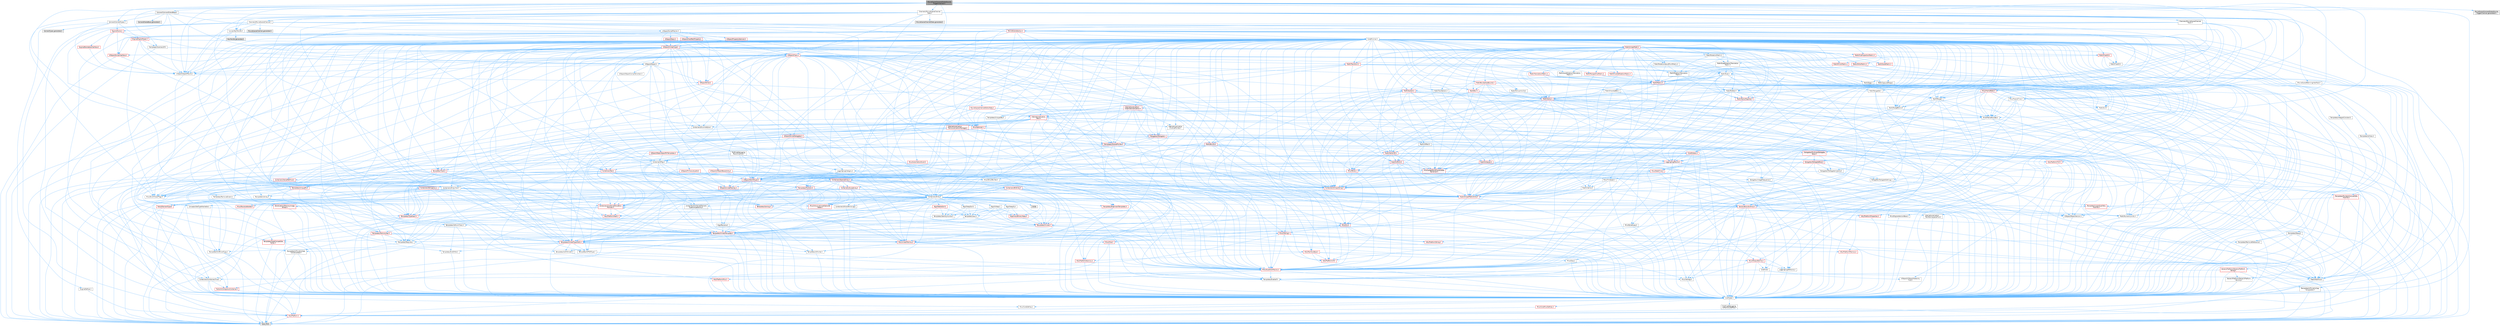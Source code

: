 digraph "MovieSceneCameraShakeSourceTriggerChannel.h"
{
 // INTERACTIVE_SVG=YES
 // LATEX_PDF_SIZE
  bgcolor="transparent";
  edge [fontname=Helvetica,fontsize=10,labelfontname=Helvetica,labelfontsize=10];
  node [fontname=Helvetica,fontsize=10,shape=box,height=0.2,width=0.4];
  Node1 [id="Node000001",label="MovieSceneCameraShakeSource\lTriggerChannel.h",height=0.2,width=0.4,color="gray40", fillcolor="grey60", style="filled", fontcolor="black",tooltip=" "];
  Node1 -> Node2 [id="edge1_Node000001_Node000002",color="steelblue1",style="solid",tooltip=" "];
  Node2 [id="Node000002",label="Camera/CameraShakeBase.h",height=0.2,width=0.4,color="grey40", fillcolor="white", style="filled",URL="$d5/d08/CameraShakeBase_8h.html",tooltip=" "];
  Node2 -> Node3 [id="edge2_Node000002_Node000003",color="steelblue1",style="solid",tooltip=" "];
  Node3 [id="Node000003",label="CoreMinimal.h",height=0.2,width=0.4,color="grey40", fillcolor="white", style="filled",URL="$d7/d67/CoreMinimal_8h.html",tooltip=" "];
  Node3 -> Node4 [id="edge3_Node000003_Node000004",color="steelblue1",style="solid",tooltip=" "];
  Node4 [id="Node000004",label="CoreTypes.h",height=0.2,width=0.4,color="grey40", fillcolor="white", style="filled",URL="$dc/dec/CoreTypes_8h.html",tooltip=" "];
  Node4 -> Node5 [id="edge4_Node000004_Node000005",color="steelblue1",style="solid",tooltip=" "];
  Node5 [id="Node000005",label="HAL/Platform.h",height=0.2,width=0.4,color="red", fillcolor="#FFF0F0", style="filled",URL="$d9/dd0/Platform_8h.html",tooltip=" "];
  Node5 -> Node8 [id="edge5_Node000005_Node000008",color="steelblue1",style="solid",tooltip=" "];
  Node8 [id="Node000008",label="type_traits",height=0.2,width=0.4,color="grey60", fillcolor="#E0E0E0", style="filled",tooltip=" "];
  Node4 -> Node15 [id="edge6_Node000004_Node000015",color="steelblue1",style="solid",tooltip=" "];
  Node15 [id="Node000015",label="ProfilingDebugging\l/UMemoryDefines.h",height=0.2,width=0.4,color="grey40", fillcolor="white", style="filled",URL="$d2/da2/UMemoryDefines_8h.html",tooltip=" "];
  Node4 -> Node16 [id="edge7_Node000004_Node000016",color="steelblue1",style="solid",tooltip=" "];
  Node16 [id="Node000016",label="Misc/CoreMiscDefines.h",height=0.2,width=0.4,color="red", fillcolor="#FFF0F0", style="filled",URL="$da/d38/CoreMiscDefines_8h.html",tooltip=" "];
  Node16 -> Node5 [id="edge8_Node000016_Node000005",color="steelblue1",style="solid",tooltip=" "];
  Node4 -> Node17 [id="edge9_Node000004_Node000017",color="steelblue1",style="solid",tooltip=" "];
  Node17 [id="Node000017",label="Misc/CoreDefines.h",height=0.2,width=0.4,color="grey40", fillcolor="white", style="filled",URL="$d3/dd2/CoreDefines_8h.html",tooltip=" "];
  Node3 -> Node18 [id="edge10_Node000003_Node000018",color="steelblue1",style="solid",tooltip=" "];
  Node18 [id="Node000018",label="CoreFwd.h",height=0.2,width=0.4,color="grey40", fillcolor="white", style="filled",URL="$d1/d1e/CoreFwd_8h.html",tooltip=" "];
  Node18 -> Node4 [id="edge11_Node000018_Node000004",color="steelblue1",style="solid",tooltip=" "];
  Node18 -> Node19 [id="edge12_Node000018_Node000019",color="steelblue1",style="solid",tooltip=" "];
  Node19 [id="Node000019",label="Containers/ContainersFwd.h",height=0.2,width=0.4,color="grey40", fillcolor="white", style="filled",URL="$d4/d0a/ContainersFwd_8h.html",tooltip=" "];
  Node19 -> Node5 [id="edge13_Node000019_Node000005",color="steelblue1",style="solid",tooltip=" "];
  Node19 -> Node4 [id="edge14_Node000019_Node000004",color="steelblue1",style="solid",tooltip=" "];
  Node19 -> Node20 [id="edge15_Node000019_Node000020",color="steelblue1",style="solid",tooltip=" "];
  Node20 [id="Node000020",label="Traits/IsContiguousContainer.h",height=0.2,width=0.4,color="red", fillcolor="#FFF0F0", style="filled",URL="$d5/d3c/IsContiguousContainer_8h.html",tooltip=" "];
  Node20 -> Node4 [id="edge16_Node000020_Node000004",color="steelblue1",style="solid",tooltip=" "];
  Node18 -> Node23 [id="edge17_Node000018_Node000023",color="steelblue1",style="solid",tooltip=" "];
  Node23 [id="Node000023",label="Math/MathFwd.h",height=0.2,width=0.4,color="grey40", fillcolor="white", style="filled",URL="$d2/d10/MathFwd_8h.html",tooltip=" "];
  Node23 -> Node5 [id="edge18_Node000023_Node000005",color="steelblue1",style="solid",tooltip=" "];
  Node18 -> Node24 [id="edge19_Node000018_Node000024",color="steelblue1",style="solid",tooltip=" "];
  Node24 [id="Node000024",label="UObject/UObjectHierarchy\lFwd.h",height=0.2,width=0.4,color="grey40", fillcolor="white", style="filled",URL="$d3/d13/UObjectHierarchyFwd_8h.html",tooltip=" "];
  Node3 -> Node24 [id="edge20_Node000003_Node000024",color="steelblue1",style="solid",tooltip=" "];
  Node3 -> Node19 [id="edge21_Node000003_Node000019",color="steelblue1",style="solid",tooltip=" "];
  Node3 -> Node25 [id="edge22_Node000003_Node000025",color="steelblue1",style="solid",tooltip=" "];
  Node25 [id="Node000025",label="Misc/VarArgs.h",height=0.2,width=0.4,color="grey40", fillcolor="white", style="filled",URL="$d5/d6f/VarArgs_8h.html",tooltip=" "];
  Node25 -> Node4 [id="edge23_Node000025_Node000004",color="steelblue1",style="solid",tooltip=" "];
  Node3 -> Node26 [id="edge24_Node000003_Node000026",color="steelblue1",style="solid",tooltip=" "];
  Node26 [id="Node000026",label="Logging/LogVerbosity.h",height=0.2,width=0.4,color="grey40", fillcolor="white", style="filled",URL="$d2/d8f/LogVerbosity_8h.html",tooltip=" "];
  Node26 -> Node4 [id="edge25_Node000026_Node000004",color="steelblue1",style="solid",tooltip=" "];
  Node3 -> Node27 [id="edge26_Node000003_Node000027",color="steelblue1",style="solid",tooltip=" "];
  Node27 [id="Node000027",label="Misc/OutputDevice.h",height=0.2,width=0.4,color="red", fillcolor="#FFF0F0", style="filled",URL="$d7/d32/OutputDevice_8h.html",tooltip=" "];
  Node27 -> Node18 [id="edge27_Node000027_Node000018",color="steelblue1",style="solid",tooltip=" "];
  Node27 -> Node4 [id="edge28_Node000027_Node000004",color="steelblue1",style="solid",tooltip=" "];
  Node27 -> Node26 [id="edge29_Node000027_Node000026",color="steelblue1",style="solid",tooltip=" "];
  Node27 -> Node25 [id="edge30_Node000027_Node000025",color="steelblue1",style="solid",tooltip=" "];
  Node3 -> Node33 [id="edge31_Node000003_Node000033",color="steelblue1",style="solid",tooltip=" "];
  Node33 [id="Node000033",label="HAL/PlatformCrt.h",height=0.2,width=0.4,color="red", fillcolor="#FFF0F0", style="filled",URL="$d8/d75/PlatformCrt_8h.html",tooltip=" "];
  Node3 -> Node43 [id="edge32_Node000003_Node000043",color="steelblue1",style="solid",tooltip=" "];
  Node43 [id="Node000043",label="HAL/PlatformMisc.h",height=0.2,width=0.4,color="red", fillcolor="#FFF0F0", style="filled",URL="$d0/df5/PlatformMisc_8h.html",tooltip=" "];
  Node43 -> Node4 [id="edge33_Node000043_Node000004",color="steelblue1",style="solid",tooltip=" "];
  Node3 -> Node62 [id="edge34_Node000003_Node000062",color="steelblue1",style="solid",tooltip=" "];
  Node62 [id="Node000062",label="Misc/AssertionMacros.h",height=0.2,width=0.4,color="red", fillcolor="#FFF0F0", style="filled",URL="$d0/dfa/AssertionMacros_8h.html",tooltip=" "];
  Node62 -> Node4 [id="edge35_Node000062_Node000004",color="steelblue1",style="solid",tooltip=" "];
  Node62 -> Node5 [id="edge36_Node000062_Node000005",color="steelblue1",style="solid",tooltip=" "];
  Node62 -> Node43 [id="edge37_Node000062_Node000043",color="steelblue1",style="solid",tooltip=" "];
  Node62 -> Node63 [id="edge38_Node000062_Node000063",color="steelblue1",style="solid",tooltip=" "];
  Node63 [id="Node000063",label="Templates/EnableIf.h",height=0.2,width=0.4,color="grey40", fillcolor="white", style="filled",URL="$d7/d60/EnableIf_8h.html",tooltip=" "];
  Node63 -> Node4 [id="edge39_Node000063_Node000004",color="steelblue1",style="solid",tooltip=" "];
  Node62 -> Node25 [id="edge40_Node000062_Node000025",color="steelblue1",style="solid",tooltip=" "];
  Node3 -> Node71 [id="edge41_Node000003_Node000071",color="steelblue1",style="solid",tooltip=" "];
  Node71 [id="Node000071",label="Templates/IsPointer.h",height=0.2,width=0.4,color="grey40", fillcolor="white", style="filled",URL="$d7/d05/IsPointer_8h.html",tooltip=" "];
  Node71 -> Node4 [id="edge42_Node000071_Node000004",color="steelblue1",style="solid",tooltip=" "];
  Node3 -> Node72 [id="edge43_Node000003_Node000072",color="steelblue1",style="solid",tooltip=" "];
  Node72 [id="Node000072",label="HAL/PlatformMemory.h",height=0.2,width=0.4,color="red", fillcolor="#FFF0F0", style="filled",URL="$de/d68/PlatformMemory_8h.html",tooltip=" "];
  Node72 -> Node4 [id="edge44_Node000072_Node000004",color="steelblue1",style="solid",tooltip=" "];
  Node3 -> Node55 [id="edge45_Node000003_Node000055",color="steelblue1",style="solid",tooltip=" "];
  Node55 [id="Node000055",label="HAL/PlatformAtomics.h",height=0.2,width=0.4,color="red", fillcolor="#FFF0F0", style="filled",URL="$d3/d36/PlatformAtomics_8h.html",tooltip=" "];
  Node55 -> Node4 [id="edge46_Node000055_Node000004",color="steelblue1",style="solid",tooltip=" "];
  Node3 -> Node77 [id="edge47_Node000003_Node000077",color="steelblue1",style="solid",tooltip=" "];
  Node77 [id="Node000077",label="Misc/Exec.h",height=0.2,width=0.4,color="grey40", fillcolor="white", style="filled",URL="$de/ddb/Exec_8h.html",tooltip=" "];
  Node77 -> Node4 [id="edge48_Node000077_Node000004",color="steelblue1",style="solid",tooltip=" "];
  Node77 -> Node62 [id="edge49_Node000077_Node000062",color="steelblue1",style="solid",tooltip=" "];
  Node3 -> Node78 [id="edge50_Node000003_Node000078",color="steelblue1",style="solid",tooltip=" "];
  Node78 [id="Node000078",label="HAL/MemoryBase.h",height=0.2,width=0.4,color="red", fillcolor="#FFF0F0", style="filled",URL="$d6/d9f/MemoryBase_8h.html",tooltip=" "];
  Node78 -> Node4 [id="edge51_Node000078_Node000004",color="steelblue1",style="solid",tooltip=" "];
  Node78 -> Node55 [id="edge52_Node000078_Node000055",color="steelblue1",style="solid",tooltip=" "];
  Node78 -> Node33 [id="edge53_Node000078_Node000033",color="steelblue1",style="solid",tooltip=" "];
  Node78 -> Node77 [id="edge54_Node000078_Node000077",color="steelblue1",style="solid",tooltip=" "];
  Node78 -> Node27 [id="edge55_Node000078_Node000027",color="steelblue1",style="solid",tooltip=" "];
  Node3 -> Node88 [id="edge56_Node000003_Node000088",color="steelblue1",style="solid",tooltip=" "];
  Node88 [id="Node000088",label="HAL/UnrealMemory.h",height=0.2,width=0.4,color="red", fillcolor="#FFF0F0", style="filled",URL="$d9/d96/UnrealMemory_8h.html",tooltip=" "];
  Node88 -> Node4 [id="edge57_Node000088_Node000004",color="steelblue1",style="solid",tooltip=" "];
  Node88 -> Node78 [id="edge58_Node000088_Node000078",color="steelblue1",style="solid",tooltip=" "];
  Node88 -> Node72 [id="edge59_Node000088_Node000072",color="steelblue1",style="solid",tooltip=" "];
  Node88 -> Node71 [id="edge60_Node000088_Node000071",color="steelblue1",style="solid",tooltip=" "];
  Node3 -> Node90 [id="edge61_Node000003_Node000090",color="steelblue1",style="solid",tooltip=" "];
  Node90 [id="Node000090",label="Templates/IsArithmetic.h",height=0.2,width=0.4,color="grey40", fillcolor="white", style="filled",URL="$d2/d5d/IsArithmetic_8h.html",tooltip=" "];
  Node90 -> Node4 [id="edge62_Node000090_Node000004",color="steelblue1",style="solid",tooltip=" "];
  Node3 -> Node84 [id="edge63_Node000003_Node000084",color="steelblue1",style="solid",tooltip=" "];
  Node84 [id="Node000084",label="Templates/AndOrNot.h",height=0.2,width=0.4,color="grey40", fillcolor="white", style="filled",URL="$db/d0a/AndOrNot_8h.html",tooltip=" "];
  Node84 -> Node4 [id="edge64_Node000084_Node000004",color="steelblue1",style="solid",tooltip=" "];
  Node3 -> Node91 [id="edge65_Node000003_Node000091",color="steelblue1",style="solid",tooltip=" "];
  Node91 [id="Node000091",label="Templates/IsPODType.h",height=0.2,width=0.4,color="grey40", fillcolor="white", style="filled",URL="$d7/db1/IsPODType_8h.html",tooltip=" "];
  Node91 -> Node4 [id="edge66_Node000091_Node000004",color="steelblue1",style="solid",tooltip=" "];
  Node3 -> Node92 [id="edge67_Node000003_Node000092",color="steelblue1",style="solid",tooltip=" "];
  Node92 [id="Node000092",label="Templates/IsUECoreType.h",height=0.2,width=0.4,color="grey40", fillcolor="white", style="filled",URL="$d1/db8/IsUECoreType_8h.html",tooltip=" "];
  Node92 -> Node4 [id="edge68_Node000092_Node000004",color="steelblue1",style="solid",tooltip=" "];
  Node92 -> Node8 [id="edge69_Node000092_Node000008",color="steelblue1",style="solid",tooltip=" "];
  Node3 -> Node85 [id="edge70_Node000003_Node000085",color="steelblue1",style="solid",tooltip=" "];
  Node85 [id="Node000085",label="Templates/IsTriviallyCopy\lConstructible.h",height=0.2,width=0.4,color="grey40", fillcolor="white", style="filled",URL="$d3/d78/IsTriviallyCopyConstructible_8h.html",tooltip=" "];
  Node85 -> Node4 [id="edge71_Node000085_Node000004",color="steelblue1",style="solid",tooltip=" "];
  Node85 -> Node8 [id="edge72_Node000085_Node000008",color="steelblue1",style="solid",tooltip=" "];
  Node3 -> Node93 [id="edge73_Node000003_Node000093",color="steelblue1",style="solid",tooltip=" "];
  Node93 [id="Node000093",label="Templates/UnrealTypeTraits.h",height=0.2,width=0.4,color="red", fillcolor="#FFF0F0", style="filled",URL="$d2/d2d/UnrealTypeTraits_8h.html",tooltip=" "];
  Node93 -> Node4 [id="edge74_Node000093_Node000004",color="steelblue1",style="solid",tooltip=" "];
  Node93 -> Node71 [id="edge75_Node000093_Node000071",color="steelblue1",style="solid",tooltip=" "];
  Node93 -> Node62 [id="edge76_Node000093_Node000062",color="steelblue1",style="solid",tooltip=" "];
  Node93 -> Node84 [id="edge77_Node000093_Node000084",color="steelblue1",style="solid",tooltip=" "];
  Node93 -> Node63 [id="edge78_Node000093_Node000063",color="steelblue1",style="solid",tooltip=" "];
  Node93 -> Node90 [id="edge79_Node000093_Node000090",color="steelblue1",style="solid",tooltip=" "];
  Node93 -> Node91 [id="edge80_Node000093_Node000091",color="steelblue1",style="solid",tooltip=" "];
  Node93 -> Node92 [id="edge81_Node000093_Node000092",color="steelblue1",style="solid",tooltip=" "];
  Node93 -> Node85 [id="edge82_Node000093_Node000085",color="steelblue1",style="solid",tooltip=" "];
  Node3 -> Node63 [id="edge83_Node000003_Node000063",color="steelblue1",style="solid",tooltip=" "];
  Node3 -> Node95 [id="edge84_Node000003_Node000095",color="steelblue1",style="solid",tooltip=" "];
  Node95 [id="Node000095",label="Templates/RemoveReference.h",height=0.2,width=0.4,color="grey40", fillcolor="white", style="filled",URL="$da/dbe/RemoveReference_8h.html",tooltip=" "];
  Node95 -> Node4 [id="edge85_Node000095_Node000004",color="steelblue1",style="solid",tooltip=" "];
  Node3 -> Node96 [id="edge86_Node000003_Node000096",color="steelblue1",style="solid",tooltip=" "];
  Node96 [id="Node000096",label="Templates/IntegralConstant.h",height=0.2,width=0.4,color="grey40", fillcolor="white", style="filled",URL="$db/d1b/IntegralConstant_8h.html",tooltip=" "];
  Node96 -> Node4 [id="edge87_Node000096_Node000004",color="steelblue1",style="solid",tooltip=" "];
  Node3 -> Node97 [id="edge88_Node000003_Node000097",color="steelblue1",style="solid",tooltip=" "];
  Node97 [id="Node000097",label="Templates/IsClass.h",height=0.2,width=0.4,color="grey40", fillcolor="white", style="filled",URL="$db/dcb/IsClass_8h.html",tooltip=" "];
  Node97 -> Node4 [id="edge89_Node000097_Node000004",color="steelblue1",style="solid",tooltip=" "];
  Node3 -> Node98 [id="edge90_Node000003_Node000098",color="steelblue1",style="solid",tooltip=" "];
  Node98 [id="Node000098",label="Templates/TypeCompatible\lBytes.h",height=0.2,width=0.4,color="red", fillcolor="#FFF0F0", style="filled",URL="$df/d0a/TypeCompatibleBytes_8h.html",tooltip=" "];
  Node98 -> Node4 [id="edge91_Node000098_Node000004",color="steelblue1",style="solid",tooltip=" "];
  Node98 -> Node8 [id="edge92_Node000098_Node000008",color="steelblue1",style="solid",tooltip=" "];
  Node3 -> Node20 [id="edge93_Node000003_Node000020",color="steelblue1",style="solid",tooltip=" "];
  Node3 -> Node99 [id="edge94_Node000003_Node000099",color="steelblue1",style="solid",tooltip=" "];
  Node99 [id="Node000099",label="Templates/UnrealTemplate.h",height=0.2,width=0.4,color="red", fillcolor="#FFF0F0", style="filled",URL="$d4/d24/UnrealTemplate_8h.html",tooltip=" "];
  Node99 -> Node4 [id="edge95_Node000099_Node000004",color="steelblue1",style="solid",tooltip=" "];
  Node99 -> Node71 [id="edge96_Node000099_Node000071",color="steelblue1",style="solid",tooltip=" "];
  Node99 -> Node88 [id="edge97_Node000099_Node000088",color="steelblue1",style="solid",tooltip=" "];
  Node99 -> Node93 [id="edge98_Node000099_Node000093",color="steelblue1",style="solid",tooltip=" "];
  Node99 -> Node95 [id="edge99_Node000099_Node000095",color="steelblue1",style="solid",tooltip=" "];
  Node99 -> Node65 [id="edge100_Node000099_Node000065",color="steelblue1",style="solid",tooltip=" "];
  Node65 [id="Node000065",label="Templates/Requires.h",height=0.2,width=0.4,color="grey40", fillcolor="white", style="filled",URL="$dc/d96/Requires_8h.html",tooltip=" "];
  Node65 -> Node63 [id="edge101_Node000065_Node000063",color="steelblue1",style="solid",tooltip=" "];
  Node65 -> Node8 [id="edge102_Node000065_Node000008",color="steelblue1",style="solid",tooltip=" "];
  Node99 -> Node98 [id="edge103_Node000099_Node000098",color="steelblue1",style="solid",tooltip=" "];
  Node99 -> Node20 [id="edge104_Node000099_Node000020",color="steelblue1",style="solid",tooltip=" "];
  Node99 -> Node8 [id="edge105_Node000099_Node000008",color="steelblue1",style="solid",tooltip=" "];
  Node3 -> Node48 [id="edge106_Node000003_Node000048",color="steelblue1",style="solid",tooltip=" "];
  Node48 [id="Node000048",label="Math/NumericLimits.h",height=0.2,width=0.4,color="grey40", fillcolor="white", style="filled",URL="$df/d1b/NumericLimits_8h.html",tooltip=" "];
  Node48 -> Node4 [id="edge107_Node000048_Node000004",color="steelblue1",style="solid",tooltip=" "];
  Node3 -> Node103 [id="edge108_Node000003_Node000103",color="steelblue1",style="solid",tooltip=" "];
  Node103 [id="Node000103",label="HAL/PlatformMath.h",height=0.2,width=0.4,color="red", fillcolor="#FFF0F0", style="filled",URL="$dc/d53/PlatformMath_8h.html",tooltip=" "];
  Node103 -> Node4 [id="edge109_Node000103_Node000004",color="steelblue1",style="solid",tooltip=" "];
  Node3 -> Node86 [id="edge110_Node000003_Node000086",color="steelblue1",style="solid",tooltip=" "];
  Node86 [id="Node000086",label="Templates/IsTriviallyCopy\lAssignable.h",height=0.2,width=0.4,color="grey40", fillcolor="white", style="filled",URL="$d2/df2/IsTriviallyCopyAssignable_8h.html",tooltip=" "];
  Node86 -> Node4 [id="edge111_Node000086_Node000004",color="steelblue1",style="solid",tooltip=" "];
  Node86 -> Node8 [id="edge112_Node000086_Node000008",color="steelblue1",style="solid",tooltip=" "];
  Node3 -> Node111 [id="edge113_Node000003_Node000111",color="steelblue1",style="solid",tooltip=" "];
  Node111 [id="Node000111",label="Templates/MemoryOps.h",height=0.2,width=0.4,color="red", fillcolor="#FFF0F0", style="filled",URL="$db/dea/MemoryOps_8h.html",tooltip=" "];
  Node111 -> Node4 [id="edge114_Node000111_Node000004",color="steelblue1",style="solid",tooltip=" "];
  Node111 -> Node88 [id="edge115_Node000111_Node000088",color="steelblue1",style="solid",tooltip=" "];
  Node111 -> Node86 [id="edge116_Node000111_Node000086",color="steelblue1",style="solid",tooltip=" "];
  Node111 -> Node85 [id="edge117_Node000111_Node000085",color="steelblue1",style="solid",tooltip=" "];
  Node111 -> Node65 [id="edge118_Node000111_Node000065",color="steelblue1",style="solid",tooltip=" "];
  Node111 -> Node93 [id="edge119_Node000111_Node000093",color="steelblue1",style="solid",tooltip=" "];
  Node111 -> Node8 [id="edge120_Node000111_Node000008",color="steelblue1",style="solid",tooltip=" "];
  Node3 -> Node112 [id="edge121_Node000003_Node000112",color="steelblue1",style="solid",tooltip=" "];
  Node112 [id="Node000112",label="Containers/ContainerAllocation\lPolicies.h",height=0.2,width=0.4,color="red", fillcolor="#FFF0F0", style="filled",URL="$d7/dff/ContainerAllocationPolicies_8h.html",tooltip=" "];
  Node112 -> Node4 [id="edge122_Node000112_Node000004",color="steelblue1",style="solid",tooltip=" "];
  Node112 -> Node112 [id="edge123_Node000112_Node000112",color="steelblue1",style="solid",tooltip=" "];
  Node112 -> Node103 [id="edge124_Node000112_Node000103",color="steelblue1",style="solid",tooltip=" "];
  Node112 -> Node88 [id="edge125_Node000112_Node000088",color="steelblue1",style="solid",tooltip=" "];
  Node112 -> Node48 [id="edge126_Node000112_Node000048",color="steelblue1",style="solid",tooltip=" "];
  Node112 -> Node62 [id="edge127_Node000112_Node000062",color="steelblue1",style="solid",tooltip=" "];
  Node112 -> Node111 [id="edge128_Node000112_Node000111",color="steelblue1",style="solid",tooltip=" "];
  Node112 -> Node98 [id="edge129_Node000112_Node000098",color="steelblue1",style="solid",tooltip=" "];
  Node112 -> Node8 [id="edge130_Node000112_Node000008",color="steelblue1",style="solid",tooltip=" "];
  Node3 -> Node115 [id="edge131_Node000003_Node000115",color="steelblue1",style="solid",tooltip=" "];
  Node115 [id="Node000115",label="Templates/IsEnumClass.h",height=0.2,width=0.4,color="grey40", fillcolor="white", style="filled",URL="$d7/d15/IsEnumClass_8h.html",tooltip=" "];
  Node115 -> Node4 [id="edge132_Node000115_Node000004",color="steelblue1",style="solid",tooltip=" "];
  Node115 -> Node84 [id="edge133_Node000115_Node000084",color="steelblue1",style="solid",tooltip=" "];
  Node3 -> Node116 [id="edge134_Node000003_Node000116",color="steelblue1",style="solid",tooltip=" "];
  Node116 [id="Node000116",label="HAL/PlatformProperties.h",height=0.2,width=0.4,color="red", fillcolor="#FFF0F0", style="filled",URL="$d9/db0/PlatformProperties_8h.html",tooltip=" "];
  Node116 -> Node4 [id="edge135_Node000116_Node000004",color="steelblue1",style="solid",tooltip=" "];
  Node3 -> Node119 [id="edge136_Node000003_Node000119",color="steelblue1",style="solid",tooltip=" "];
  Node119 [id="Node000119",label="Misc/EngineVersionBase.h",height=0.2,width=0.4,color="grey40", fillcolor="white", style="filled",URL="$d5/d2b/EngineVersionBase_8h.html",tooltip=" "];
  Node119 -> Node4 [id="edge137_Node000119_Node000004",color="steelblue1",style="solid",tooltip=" "];
  Node3 -> Node120 [id="edge138_Node000003_Node000120",color="steelblue1",style="solid",tooltip=" "];
  Node120 [id="Node000120",label="Internationalization\l/TextNamespaceFwd.h",height=0.2,width=0.4,color="grey40", fillcolor="white", style="filled",URL="$d8/d97/TextNamespaceFwd_8h.html",tooltip=" "];
  Node120 -> Node4 [id="edge139_Node000120_Node000004",color="steelblue1",style="solid",tooltip=" "];
  Node3 -> Node121 [id="edge140_Node000003_Node000121",color="steelblue1",style="solid",tooltip=" "];
  Node121 [id="Node000121",label="Serialization/Archive.h",height=0.2,width=0.4,color="red", fillcolor="#FFF0F0", style="filled",URL="$d7/d3b/Archive_8h.html",tooltip=" "];
  Node121 -> Node18 [id="edge141_Node000121_Node000018",color="steelblue1",style="solid",tooltip=" "];
  Node121 -> Node4 [id="edge142_Node000121_Node000004",color="steelblue1",style="solid",tooltip=" "];
  Node121 -> Node116 [id="edge143_Node000121_Node000116",color="steelblue1",style="solid",tooltip=" "];
  Node121 -> Node120 [id="edge144_Node000121_Node000120",color="steelblue1",style="solid",tooltip=" "];
  Node121 -> Node23 [id="edge145_Node000121_Node000023",color="steelblue1",style="solid",tooltip=" "];
  Node121 -> Node62 [id="edge146_Node000121_Node000062",color="steelblue1",style="solid",tooltip=" "];
  Node121 -> Node119 [id="edge147_Node000121_Node000119",color="steelblue1",style="solid",tooltip=" "];
  Node121 -> Node25 [id="edge148_Node000121_Node000025",color="steelblue1",style="solid",tooltip=" "];
  Node121 -> Node63 [id="edge149_Node000121_Node000063",color="steelblue1",style="solid",tooltip=" "];
  Node121 -> Node115 [id="edge150_Node000121_Node000115",color="steelblue1",style="solid",tooltip=" "];
  Node121 -> Node99 [id="edge151_Node000121_Node000099",color="steelblue1",style="solid",tooltip=" "];
  Node121 -> Node124 [id="edge152_Node000121_Node000124",color="steelblue1",style="solid",tooltip=" "];
  Node124 [id="Node000124",label="UObject/ObjectVersion.h",height=0.2,width=0.4,color="grey40", fillcolor="white", style="filled",URL="$da/d63/ObjectVersion_8h.html",tooltip=" "];
  Node124 -> Node4 [id="edge153_Node000124_Node000004",color="steelblue1",style="solid",tooltip=" "];
  Node3 -> Node125 [id="edge154_Node000003_Node000125",color="steelblue1",style="solid",tooltip=" "];
  Node125 [id="Node000125",label="Templates/Less.h",height=0.2,width=0.4,color="grey40", fillcolor="white", style="filled",URL="$de/dc8/Less_8h.html",tooltip=" "];
  Node125 -> Node4 [id="edge155_Node000125_Node000004",color="steelblue1",style="solid",tooltip=" "];
  Node125 -> Node99 [id="edge156_Node000125_Node000099",color="steelblue1",style="solid",tooltip=" "];
  Node3 -> Node126 [id="edge157_Node000003_Node000126",color="steelblue1",style="solid",tooltip=" "];
  Node126 [id="Node000126",label="Templates/Sorting.h",height=0.2,width=0.4,color="red", fillcolor="#FFF0F0", style="filled",URL="$d3/d9e/Sorting_8h.html",tooltip=" "];
  Node126 -> Node4 [id="edge158_Node000126_Node000004",color="steelblue1",style="solid",tooltip=" "];
  Node126 -> Node103 [id="edge159_Node000126_Node000103",color="steelblue1",style="solid",tooltip=" "];
  Node126 -> Node125 [id="edge160_Node000126_Node000125",color="steelblue1",style="solid",tooltip=" "];
  Node3 -> Node137 [id="edge161_Node000003_Node000137",color="steelblue1",style="solid",tooltip=" "];
  Node137 [id="Node000137",label="Misc/Char.h",height=0.2,width=0.4,color="red", fillcolor="#FFF0F0", style="filled",URL="$d0/d58/Char_8h.html",tooltip=" "];
  Node137 -> Node4 [id="edge162_Node000137_Node000004",color="steelblue1",style="solid",tooltip=" "];
  Node137 -> Node8 [id="edge163_Node000137_Node000008",color="steelblue1",style="solid",tooltip=" "];
  Node3 -> Node140 [id="edge164_Node000003_Node000140",color="steelblue1",style="solid",tooltip=" "];
  Node140 [id="Node000140",label="GenericPlatform/GenericPlatform\lStricmp.h",height=0.2,width=0.4,color="grey40", fillcolor="white", style="filled",URL="$d2/d86/GenericPlatformStricmp_8h.html",tooltip=" "];
  Node140 -> Node4 [id="edge165_Node000140_Node000004",color="steelblue1",style="solid",tooltip=" "];
  Node3 -> Node141 [id="edge166_Node000003_Node000141",color="steelblue1",style="solid",tooltip=" "];
  Node141 [id="Node000141",label="GenericPlatform/GenericPlatform\lString.h",height=0.2,width=0.4,color="red", fillcolor="#FFF0F0", style="filled",URL="$dd/d20/GenericPlatformString_8h.html",tooltip=" "];
  Node141 -> Node4 [id="edge167_Node000141_Node000004",color="steelblue1",style="solid",tooltip=" "];
  Node141 -> Node140 [id="edge168_Node000141_Node000140",color="steelblue1",style="solid",tooltip=" "];
  Node141 -> Node63 [id="edge169_Node000141_Node000063",color="steelblue1",style="solid",tooltip=" "];
  Node141 -> Node8 [id="edge170_Node000141_Node000008",color="steelblue1",style="solid",tooltip=" "];
  Node3 -> Node74 [id="edge171_Node000003_Node000074",color="steelblue1",style="solid",tooltip=" "];
  Node74 [id="Node000074",label="HAL/PlatformString.h",height=0.2,width=0.4,color="red", fillcolor="#FFF0F0", style="filled",URL="$db/db5/PlatformString_8h.html",tooltip=" "];
  Node74 -> Node4 [id="edge172_Node000074_Node000004",color="steelblue1",style="solid",tooltip=" "];
  Node3 -> Node144 [id="edge173_Node000003_Node000144",color="steelblue1",style="solid",tooltip=" "];
  Node144 [id="Node000144",label="Misc/CString.h",height=0.2,width=0.4,color="red", fillcolor="#FFF0F0", style="filled",URL="$d2/d49/CString_8h.html",tooltip=" "];
  Node144 -> Node4 [id="edge174_Node000144_Node000004",color="steelblue1",style="solid",tooltip=" "];
  Node144 -> Node33 [id="edge175_Node000144_Node000033",color="steelblue1",style="solid",tooltip=" "];
  Node144 -> Node74 [id="edge176_Node000144_Node000074",color="steelblue1",style="solid",tooltip=" "];
  Node144 -> Node62 [id="edge177_Node000144_Node000062",color="steelblue1",style="solid",tooltip=" "];
  Node144 -> Node137 [id="edge178_Node000144_Node000137",color="steelblue1",style="solid",tooltip=" "];
  Node144 -> Node25 [id="edge179_Node000144_Node000025",color="steelblue1",style="solid",tooltip=" "];
  Node3 -> Node145 [id="edge180_Node000003_Node000145",color="steelblue1",style="solid",tooltip=" "];
  Node145 [id="Node000145",label="Misc/Crc.h",height=0.2,width=0.4,color="red", fillcolor="#FFF0F0", style="filled",URL="$d4/dd2/Crc_8h.html",tooltip=" "];
  Node145 -> Node4 [id="edge181_Node000145_Node000004",color="steelblue1",style="solid",tooltip=" "];
  Node145 -> Node74 [id="edge182_Node000145_Node000074",color="steelblue1",style="solid",tooltip=" "];
  Node145 -> Node62 [id="edge183_Node000145_Node000062",color="steelblue1",style="solid",tooltip=" "];
  Node145 -> Node144 [id="edge184_Node000145_Node000144",color="steelblue1",style="solid",tooltip=" "];
  Node145 -> Node137 [id="edge185_Node000145_Node000137",color="steelblue1",style="solid",tooltip=" "];
  Node145 -> Node93 [id="edge186_Node000145_Node000093",color="steelblue1",style="solid",tooltip=" "];
  Node3 -> Node136 [id="edge187_Node000003_Node000136",color="steelblue1",style="solid",tooltip=" "];
  Node136 [id="Node000136",label="Math/UnrealMathUtility.h",height=0.2,width=0.4,color="red", fillcolor="#FFF0F0", style="filled",URL="$db/db8/UnrealMathUtility_8h.html",tooltip=" "];
  Node136 -> Node4 [id="edge188_Node000136_Node000004",color="steelblue1",style="solid",tooltip=" "];
  Node136 -> Node62 [id="edge189_Node000136_Node000062",color="steelblue1",style="solid",tooltip=" "];
  Node136 -> Node103 [id="edge190_Node000136_Node000103",color="steelblue1",style="solid",tooltip=" "];
  Node136 -> Node23 [id="edge191_Node000136_Node000023",color="steelblue1",style="solid",tooltip=" "];
  Node136 -> Node65 [id="edge192_Node000136_Node000065",color="steelblue1",style="solid",tooltip=" "];
  Node3 -> Node146 [id="edge193_Node000003_Node000146",color="steelblue1",style="solid",tooltip=" "];
  Node146 [id="Node000146",label="Containers/UnrealString.h",height=0.2,width=0.4,color="red", fillcolor="#FFF0F0", style="filled",URL="$d5/dba/UnrealString_8h.html",tooltip=" "];
  Node3 -> Node150 [id="edge194_Node000003_Node000150",color="steelblue1",style="solid",tooltip=" "];
  Node150 [id="Node000150",label="Containers/Array.h",height=0.2,width=0.4,color="grey40", fillcolor="white", style="filled",URL="$df/dd0/Array_8h.html",tooltip=" "];
  Node150 -> Node4 [id="edge195_Node000150_Node000004",color="steelblue1",style="solid",tooltip=" "];
  Node150 -> Node62 [id="edge196_Node000150_Node000062",color="steelblue1",style="solid",tooltip=" "];
  Node150 -> Node151 [id="edge197_Node000150_Node000151",color="steelblue1",style="solid",tooltip=" "];
  Node151 [id="Node000151",label="Misc/IntrusiveUnsetOptional\lState.h",height=0.2,width=0.4,color="red", fillcolor="#FFF0F0", style="filled",URL="$d2/d0a/IntrusiveUnsetOptionalState_8h.html",tooltip=" "];
  Node150 -> Node153 [id="edge198_Node000150_Node000153",color="steelblue1",style="solid",tooltip=" "];
  Node153 [id="Node000153",label="Misc/ReverseIterate.h",height=0.2,width=0.4,color="red", fillcolor="#FFF0F0", style="filled",URL="$db/de3/ReverseIterate_8h.html",tooltip=" "];
  Node153 -> Node5 [id="edge199_Node000153_Node000005",color="steelblue1",style="solid",tooltip=" "];
  Node150 -> Node88 [id="edge200_Node000150_Node000088",color="steelblue1",style="solid",tooltip=" "];
  Node150 -> Node93 [id="edge201_Node000150_Node000093",color="steelblue1",style="solid",tooltip=" "];
  Node150 -> Node99 [id="edge202_Node000150_Node000099",color="steelblue1",style="solid",tooltip=" "];
  Node150 -> Node155 [id="edge203_Node000150_Node000155",color="steelblue1",style="solid",tooltip=" "];
  Node155 [id="Node000155",label="Containers/AllowShrinking.h",height=0.2,width=0.4,color="grey40", fillcolor="white", style="filled",URL="$d7/d1a/AllowShrinking_8h.html",tooltip=" "];
  Node155 -> Node4 [id="edge204_Node000155_Node000004",color="steelblue1",style="solid",tooltip=" "];
  Node150 -> Node112 [id="edge205_Node000150_Node000112",color="steelblue1",style="solid",tooltip=" "];
  Node150 -> Node156 [id="edge206_Node000150_Node000156",color="steelblue1",style="solid",tooltip=" "];
  Node156 [id="Node000156",label="Containers/ContainerElement\lTypeCompatibility.h",height=0.2,width=0.4,color="grey40", fillcolor="white", style="filled",URL="$df/ddf/ContainerElementTypeCompatibility_8h.html",tooltip=" "];
  Node156 -> Node4 [id="edge207_Node000156_Node000004",color="steelblue1",style="solid",tooltip=" "];
  Node156 -> Node93 [id="edge208_Node000156_Node000093",color="steelblue1",style="solid",tooltip=" "];
  Node150 -> Node121 [id="edge209_Node000150_Node000121",color="steelblue1",style="solid",tooltip=" "];
  Node150 -> Node157 [id="edge210_Node000150_Node000157",color="steelblue1",style="solid",tooltip=" "];
  Node157 [id="Node000157",label="Serialization/MemoryImage\lWriter.h",height=0.2,width=0.4,color="red", fillcolor="#FFF0F0", style="filled",URL="$d0/d08/MemoryImageWriter_8h.html",tooltip=" "];
  Node157 -> Node4 [id="edge211_Node000157_Node000004",color="steelblue1",style="solid",tooltip=" "];
  Node150 -> Node166 [id="edge212_Node000150_Node000166",color="steelblue1",style="solid",tooltip=" "];
  Node166 [id="Node000166",label="Algo/Heapify.h",height=0.2,width=0.4,color="grey40", fillcolor="white", style="filled",URL="$d0/d2a/Heapify_8h.html",tooltip=" "];
  Node166 -> Node133 [id="edge213_Node000166_Node000133",color="steelblue1",style="solid",tooltip=" "];
  Node133 [id="Node000133",label="Algo/Impl/BinaryHeap.h",height=0.2,width=0.4,color="red", fillcolor="#FFF0F0", style="filled",URL="$d7/da3/Algo_2Impl_2BinaryHeap_8h.html",tooltip=" "];
  Node133 -> Node129 [id="edge214_Node000133_Node000129",color="steelblue1",style="solid",tooltip=" "];
  Node129 [id="Node000129",label="Templates/Invoke.h",height=0.2,width=0.4,color="red", fillcolor="#FFF0F0", style="filled",URL="$d7/deb/Invoke_8h.html",tooltip=" "];
  Node129 -> Node4 [id="edge215_Node000129_Node000004",color="steelblue1",style="solid",tooltip=" "];
  Node129 -> Node99 [id="edge216_Node000129_Node000099",color="steelblue1",style="solid",tooltip=" "];
  Node129 -> Node8 [id="edge217_Node000129_Node000008",color="steelblue1",style="solid",tooltip=" "];
  Node133 -> Node8 [id="edge218_Node000133_Node000008",color="steelblue1",style="solid",tooltip=" "];
  Node166 -> Node128 [id="edge219_Node000166_Node000128",color="steelblue1",style="solid",tooltip=" "];
  Node128 [id="Node000128",label="Templates/IdentityFunctor.h",height=0.2,width=0.4,color="grey40", fillcolor="white", style="filled",URL="$d7/d2e/IdentityFunctor_8h.html",tooltip=" "];
  Node128 -> Node5 [id="edge220_Node000128_Node000005",color="steelblue1",style="solid",tooltip=" "];
  Node166 -> Node129 [id="edge221_Node000166_Node000129",color="steelblue1",style="solid",tooltip=" "];
  Node166 -> Node125 [id="edge222_Node000166_Node000125",color="steelblue1",style="solid",tooltip=" "];
  Node166 -> Node99 [id="edge223_Node000166_Node000099",color="steelblue1",style="solid",tooltip=" "];
  Node150 -> Node167 [id="edge224_Node000150_Node000167",color="steelblue1",style="solid",tooltip=" "];
  Node167 [id="Node000167",label="Algo/HeapSort.h",height=0.2,width=0.4,color="grey40", fillcolor="white", style="filled",URL="$d3/d92/HeapSort_8h.html",tooltip=" "];
  Node167 -> Node133 [id="edge225_Node000167_Node000133",color="steelblue1",style="solid",tooltip=" "];
  Node167 -> Node128 [id="edge226_Node000167_Node000128",color="steelblue1",style="solid",tooltip=" "];
  Node167 -> Node125 [id="edge227_Node000167_Node000125",color="steelblue1",style="solid",tooltip=" "];
  Node167 -> Node99 [id="edge228_Node000167_Node000099",color="steelblue1",style="solid",tooltip=" "];
  Node150 -> Node168 [id="edge229_Node000150_Node000168",color="steelblue1",style="solid",tooltip=" "];
  Node168 [id="Node000168",label="Algo/IsHeap.h",height=0.2,width=0.4,color="grey40", fillcolor="white", style="filled",URL="$de/d32/IsHeap_8h.html",tooltip=" "];
  Node168 -> Node133 [id="edge230_Node000168_Node000133",color="steelblue1",style="solid",tooltip=" "];
  Node168 -> Node128 [id="edge231_Node000168_Node000128",color="steelblue1",style="solid",tooltip=" "];
  Node168 -> Node129 [id="edge232_Node000168_Node000129",color="steelblue1",style="solid",tooltip=" "];
  Node168 -> Node125 [id="edge233_Node000168_Node000125",color="steelblue1",style="solid",tooltip=" "];
  Node168 -> Node99 [id="edge234_Node000168_Node000099",color="steelblue1",style="solid",tooltip=" "];
  Node150 -> Node133 [id="edge235_Node000150_Node000133",color="steelblue1",style="solid",tooltip=" "];
  Node150 -> Node169 [id="edge236_Node000150_Node000169",color="steelblue1",style="solid",tooltip=" "];
  Node169 [id="Node000169",label="Algo/StableSort.h",height=0.2,width=0.4,color="red", fillcolor="#FFF0F0", style="filled",URL="$d7/d3c/StableSort_8h.html",tooltip=" "];
  Node169 -> Node128 [id="edge237_Node000169_Node000128",color="steelblue1",style="solid",tooltip=" "];
  Node169 -> Node129 [id="edge238_Node000169_Node000129",color="steelblue1",style="solid",tooltip=" "];
  Node169 -> Node125 [id="edge239_Node000169_Node000125",color="steelblue1",style="solid",tooltip=" "];
  Node169 -> Node99 [id="edge240_Node000169_Node000099",color="steelblue1",style="solid",tooltip=" "];
  Node150 -> Node171 [id="edge241_Node000150_Node000171",color="steelblue1",style="solid",tooltip=" "];
  Node171 [id="Node000171",label="Concepts/GetTypeHashable.h",height=0.2,width=0.4,color="grey40", fillcolor="white", style="filled",URL="$d3/da2/GetTypeHashable_8h.html",tooltip=" "];
  Node171 -> Node4 [id="edge242_Node000171_Node000004",color="steelblue1",style="solid",tooltip=" "];
  Node171 -> Node162 [id="edge243_Node000171_Node000162",color="steelblue1",style="solid",tooltip=" "];
  Node162 [id="Node000162",label="Templates/TypeHash.h",height=0.2,width=0.4,color="red", fillcolor="#FFF0F0", style="filled",URL="$d1/d62/TypeHash_8h.html",tooltip=" "];
  Node162 -> Node4 [id="edge244_Node000162_Node000004",color="steelblue1",style="solid",tooltip=" "];
  Node162 -> Node65 [id="edge245_Node000162_Node000065",color="steelblue1",style="solid",tooltip=" "];
  Node162 -> Node145 [id="edge246_Node000162_Node000145",color="steelblue1",style="solid",tooltip=" "];
  Node162 -> Node8 [id="edge247_Node000162_Node000008",color="steelblue1",style="solid",tooltip=" "];
  Node150 -> Node128 [id="edge248_Node000150_Node000128",color="steelblue1",style="solid",tooltip=" "];
  Node150 -> Node129 [id="edge249_Node000150_Node000129",color="steelblue1",style="solid",tooltip=" "];
  Node150 -> Node125 [id="edge250_Node000150_Node000125",color="steelblue1",style="solid",tooltip=" "];
  Node150 -> Node172 [id="edge251_Node000150_Node000172",color="steelblue1",style="solid",tooltip=" "];
  Node172 [id="Node000172",label="Templates/LosesQualifiers\lFromTo.h",height=0.2,width=0.4,color="red", fillcolor="#FFF0F0", style="filled",URL="$d2/db3/LosesQualifiersFromTo_8h.html",tooltip=" "];
  Node172 -> Node8 [id="edge252_Node000172_Node000008",color="steelblue1",style="solid",tooltip=" "];
  Node150 -> Node65 [id="edge253_Node000150_Node000065",color="steelblue1",style="solid",tooltip=" "];
  Node150 -> Node126 [id="edge254_Node000150_Node000126",color="steelblue1",style="solid",tooltip=" "];
  Node150 -> Node173 [id="edge255_Node000150_Node000173",color="steelblue1",style="solid",tooltip=" "];
  Node173 [id="Node000173",label="Templates/AlignmentTemplates.h",height=0.2,width=0.4,color="red", fillcolor="#FFF0F0", style="filled",URL="$dd/d32/AlignmentTemplates_8h.html",tooltip=" "];
  Node173 -> Node4 [id="edge256_Node000173_Node000004",color="steelblue1",style="solid",tooltip=" "];
  Node173 -> Node71 [id="edge257_Node000173_Node000071",color="steelblue1",style="solid",tooltip=" "];
  Node150 -> Node46 [id="edge258_Node000150_Node000046",color="steelblue1",style="solid",tooltip=" "];
  Node46 [id="Node000046",label="Traits/ElementType.h",height=0.2,width=0.4,color="red", fillcolor="#FFF0F0", style="filled",URL="$d5/d4f/ElementType_8h.html",tooltip=" "];
  Node46 -> Node5 [id="edge259_Node000046_Node000005",color="steelblue1",style="solid",tooltip=" "];
  Node46 -> Node8 [id="edge260_Node000046_Node000008",color="steelblue1",style="solid",tooltip=" "];
  Node150 -> Node109 [id="edge261_Node000150_Node000109",color="steelblue1",style="solid",tooltip=" "];
  Node109 [id="Node000109",label="limits",height=0.2,width=0.4,color="grey60", fillcolor="#E0E0E0", style="filled",tooltip=" "];
  Node150 -> Node8 [id="edge262_Node000150_Node000008",color="steelblue1",style="solid",tooltip=" "];
  Node3 -> Node174 [id="edge263_Node000003_Node000174",color="steelblue1",style="solid",tooltip=" "];
  Node174 [id="Node000174",label="Misc/FrameNumber.h",height=0.2,width=0.4,color="grey40", fillcolor="white", style="filled",URL="$dd/dbd/FrameNumber_8h.html",tooltip=" "];
  Node174 -> Node4 [id="edge264_Node000174_Node000004",color="steelblue1",style="solid",tooltip=" "];
  Node174 -> Node48 [id="edge265_Node000174_Node000048",color="steelblue1",style="solid",tooltip=" "];
  Node174 -> Node136 [id="edge266_Node000174_Node000136",color="steelblue1",style="solid",tooltip=" "];
  Node174 -> Node63 [id="edge267_Node000174_Node000063",color="steelblue1",style="solid",tooltip=" "];
  Node174 -> Node93 [id="edge268_Node000174_Node000093",color="steelblue1",style="solid",tooltip=" "];
  Node3 -> Node175 [id="edge269_Node000003_Node000175",color="steelblue1",style="solid",tooltip=" "];
  Node175 [id="Node000175",label="Misc/Timespan.h",height=0.2,width=0.4,color="grey40", fillcolor="white", style="filled",URL="$da/dd9/Timespan_8h.html",tooltip=" "];
  Node175 -> Node4 [id="edge270_Node000175_Node000004",color="steelblue1",style="solid",tooltip=" "];
  Node175 -> Node176 [id="edge271_Node000175_Node000176",color="steelblue1",style="solid",tooltip=" "];
  Node176 [id="Node000176",label="Math/Interval.h",height=0.2,width=0.4,color="grey40", fillcolor="white", style="filled",URL="$d1/d55/Interval_8h.html",tooltip=" "];
  Node176 -> Node4 [id="edge272_Node000176_Node000004",color="steelblue1",style="solid",tooltip=" "];
  Node176 -> Node90 [id="edge273_Node000176_Node000090",color="steelblue1",style="solid",tooltip=" "];
  Node176 -> Node93 [id="edge274_Node000176_Node000093",color="steelblue1",style="solid",tooltip=" "];
  Node176 -> Node48 [id="edge275_Node000176_Node000048",color="steelblue1",style="solid",tooltip=" "];
  Node176 -> Node136 [id="edge276_Node000176_Node000136",color="steelblue1",style="solid",tooltip=" "];
  Node175 -> Node136 [id="edge277_Node000175_Node000136",color="steelblue1",style="solid",tooltip=" "];
  Node175 -> Node62 [id="edge278_Node000175_Node000062",color="steelblue1",style="solid",tooltip=" "];
  Node3 -> Node177 [id="edge279_Node000003_Node000177",color="steelblue1",style="solid",tooltip=" "];
  Node177 [id="Node000177",label="Containers/StringConv.h",height=0.2,width=0.4,color="red", fillcolor="#FFF0F0", style="filled",URL="$d3/ddf/StringConv_8h.html",tooltip=" "];
  Node177 -> Node4 [id="edge280_Node000177_Node000004",color="steelblue1",style="solid",tooltip=" "];
  Node177 -> Node62 [id="edge281_Node000177_Node000062",color="steelblue1",style="solid",tooltip=" "];
  Node177 -> Node112 [id="edge282_Node000177_Node000112",color="steelblue1",style="solid",tooltip=" "];
  Node177 -> Node150 [id="edge283_Node000177_Node000150",color="steelblue1",style="solid",tooltip=" "];
  Node177 -> Node144 [id="edge284_Node000177_Node000144",color="steelblue1",style="solid",tooltip=" "];
  Node177 -> Node178 [id="edge285_Node000177_Node000178",color="steelblue1",style="solid",tooltip=" "];
  Node178 [id="Node000178",label="Templates/IsArray.h",height=0.2,width=0.4,color="grey40", fillcolor="white", style="filled",URL="$d8/d8d/IsArray_8h.html",tooltip=" "];
  Node178 -> Node4 [id="edge286_Node000178_Node000004",color="steelblue1",style="solid",tooltip=" "];
  Node177 -> Node99 [id="edge287_Node000177_Node000099",color="steelblue1",style="solid",tooltip=" "];
  Node177 -> Node93 [id="edge288_Node000177_Node000093",color="steelblue1",style="solid",tooltip=" "];
  Node177 -> Node46 [id="edge289_Node000177_Node000046",color="steelblue1",style="solid",tooltip=" "];
  Node177 -> Node20 [id="edge290_Node000177_Node000020",color="steelblue1",style="solid",tooltip=" "];
  Node177 -> Node8 [id="edge291_Node000177_Node000008",color="steelblue1",style="solid",tooltip=" "];
  Node3 -> Node179 [id="edge292_Node000003_Node000179",color="steelblue1",style="solid",tooltip=" "];
  Node179 [id="Node000179",label="UObject/UnrealNames.h",height=0.2,width=0.4,color="red", fillcolor="#FFF0F0", style="filled",URL="$d8/db1/UnrealNames_8h.html",tooltip=" "];
  Node179 -> Node4 [id="edge293_Node000179_Node000004",color="steelblue1",style="solid",tooltip=" "];
  Node3 -> Node181 [id="edge294_Node000003_Node000181",color="steelblue1",style="solid",tooltip=" "];
  Node181 [id="Node000181",label="UObject/NameTypes.h",height=0.2,width=0.4,color="red", fillcolor="#FFF0F0", style="filled",URL="$d6/d35/NameTypes_8h.html",tooltip=" "];
  Node181 -> Node4 [id="edge295_Node000181_Node000004",color="steelblue1",style="solid",tooltip=" "];
  Node181 -> Node62 [id="edge296_Node000181_Node000062",color="steelblue1",style="solid",tooltip=" "];
  Node181 -> Node88 [id="edge297_Node000181_Node000088",color="steelblue1",style="solid",tooltip=" "];
  Node181 -> Node93 [id="edge298_Node000181_Node000093",color="steelblue1",style="solid",tooltip=" "];
  Node181 -> Node99 [id="edge299_Node000181_Node000099",color="steelblue1",style="solid",tooltip=" "];
  Node181 -> Node146 [id="edge300_Node000181_Node000146",color="steelblue1",style="solid",tooltip=" "];
  Node181 -> Node177 [id="edge301_Node000181_Node000177",color="steelblue1",style="solid",tooltip=" "];
  Node181 -> Node179 [id="edge302_Node000181_Node000179",color="steelblue1",style="solid",tooltip=" "];
  Node181 -> Node151 [id="edge303_Node000181_Node000151",color="steelblue1",style="solid",tooltip=" "];
  Node3 -> Node189 [id="edge304_Node000003_Node000189",color="steelblue1",style="solid",tooltip=" "];
  Node189 [id="Node000189",label="Misc/Parse.h",height=0.2,width=0.4,color="red", fillcolor="#FFF0F0", style="filled",URL="$dc/d71/Parse_8h.html",tooltip=" "];
  Node189 -> Node146 [id="edge305_Node000189_Node000146",color="steelblue1",style="solid",tooltip=" "];
  Node189 -> Node4 [id="edge306_Node000189_Node000004",color="steelblue1",style="solid",tooltip=" "];
  Node189 -> Node33 [id="edge307_Node000189_Node000033",color="steelblue1",style="solid",tooltip=" "];
  Node189 -> Node50 [id="edge308_Node000189_Node000050",color="steelblue1",style="solid",tooltip=" "];
  Node50 [id="Node000050",label="Misc/EnumClassFlags.h",height=0.2,width=0.4,color="grey40", fillcolor="white", style="filled",URL="$d8/de7/EnumClassFlags_8h.html",tooltip=" "];
  Node189 -> Node190 [id="edge309_Node000189_Node000190",color="steelblue1",style="solid",tooltip=" "];
  Node190 [id="Node000190",label="Templates/Function.h",height=0.2,width=0.4,color="red", fillcolor="#FFF0F0", style="filled",URL="$df/df5/Function_8h.html",tooltip=" "];
  Node190 -> Node4 [id="edge310_Node000190_Node000004",color="steelblue1",style="solid",tooltip=" "];
  Node190 -> Node62 [id="edge311_Node000190_Node000062",color="steelblue1",style="solid",tooltip=" "];
  Node190 -> Node151 [id="edge312_Node000190_Node000151",color="steelblue1",style="solid",tooltip=" "];
  Node190 -> Node88 [id="edge313_Node000190_Node000088",color="steelblue1",style="solid",tooltip=" "];
  Node190 -> Node93 [id="edge314_Node000190_Node000093",color="steelblue1",style="solid",tooltip=" "];
  Node190 -> Node129 [id="edge315_Node000190_Node000129",color="steelblue1",style="solid",tooltip=" "];
  Node190 -> Node99 [id="edge316_Node000190_Node000099",color="steelblue1",style="solid",tooltip=" "];
  Node190 -> Node65 [id="edge317_Node000190_Node000065",color="steelblue1",style="solid",tooltip=" "];
  Node190 -> Node136 [id="edge318_Node000190_Node000136",color="steelblue1",style="solid",tooltip=" "];
  Node190 -> Node8 [id="edge319_Node000190_Node000008",color="steelblue1",style="solid",tooltip=" "];
  Node3 -> Node173 [id="edge320_Node000003_Node000173",color="steelblue1",style="solid",tooltip=" "];
  Node3 -> Node192 [id="edge321_Node000003_Node000192",color="steelblue1",style="solid",tooltip=" "];
  Node192 [id="Node000192",label="Misc/StructBuilder.h",height=0.2,width=0.4,color="grey40", fillcolor="white", style="filled",URL="$d9/db3/StructBuilder_8h.html",tooltip=" "];
  Node192 -> Node4 [id="edge322_Node000192_Node000004",color="steelblue1",style="solid",tooltip=" "];
  Node192 -> Node136 [id="edge323_Node000192_Node000136",color="steelblue1",style="solid",tooltip=" "];
  Node192 -> Node173 [id="edge324_Node000192_Node000173",color="steelblue1",style="solid",tooltip=" "];
  Node3 -> Node105 [id="edge325_Node000003_Node000105",color="steelblue1",style="solid",tooltip=" "];
  Node105 [id="Node000105",label="Templates/Decay.h",height=0.2,width=0.4,color="grey40", fillcolor="white", style="filled",URL="$dd/d0f/Decay_8h.html",tooltip=" "];
  Node105 -> Node4 [id="edge326_Node000105_Node000004",color="steelblue1",style="solid",tooltip=" "];
  Node105 -> Node95 [id="edge327_Node000105_Node000095",color="steelblue1",style="solid",tooltip=" "];
  Node105 -> Node8 [id="edge328_Node000105_Node000008",color="steelblue1",style="solid",tooltip=" "];
  Node3 -> Node193 [id="edge329_Node000003_Node000193",color="steelblue1",style="solid",tooltip=" "];
  Node193 [id="Node000193",label="Templates/PointerIsConvertible\lFromTo.h",height=0.2,width=0.4,color="red", fillcolor="#FFF0F0", style="filled",URL="$d6/d65/PointerIsConvertibleFromTo_8h.html",tooltip=" "];
  Node193 -> Node4 [id="edge330_Node000193_Node000004",color="steelblue1",style="solid",tooltip=" "];
  Node193 -> Node172 [id="edge331_Node000193_Node000172",color="steelblue1",style="solid",tooltip=" "];
  Node193 -> Node8 [id="edge332_Node000193_Node000008",color="steelblue1",style="solid",tooltip=" "];
  Node3 -> Node129 [id="edge333_Node000003_Node000129",color="steelblue1",style="solid",tooltip=" "];
  Node3 -> Node190 [id="edge334_Node000003_Node000190",color="steelblue1",style="solid",tooltip=" "];
  Node3 -> Node162 [id="edge335_Node000003_Node000162",color="steelblue1",style="solid",tooltip=" "];
  Node3 -> Node194 [id="edge336_Node000003_Node000194",color="steelblue1",style="solid",tooltip=" "];
  Node194 [id="Node000194",label="Containers/ScriptArray.h",height=0.2,width=0.4,color="red", fillcolor="#FFF0F0", style="filled",URL="$dc/daf/ScriptArray_8h.html",tooltip=" "];
  Node194 -> Node4 [id="edge337_Node000194_Node000004",color="steelblue1",style="solid",tooltip=" "];
  Node194 -> Node62 [id="edge338_Node000194_Node000062",color="steelblue1",style="solid",tooltip=" "];
  Node194 -> Node88 [id="edge339_Node000194_Node000088",color="steelblue1",style="solid",tooltip=" "];
  Node194 -> Node155 [id="edge340_Node000194_Node000155",color="steelblue1",style="solid",tooltip=" "];
  Node194 -> Node112 [id="edge341_Node000194_Node000112",color="steelblue1",style="solid",tooltip=" "];
  Node194 -> Node150 [id="edge342_Node000194_Node000150",color="steelblue1",style="solid",tooltip=" "];
  Node3 -> Node195 [id="edge343_Node000003_Node000195",color="steelblue1",style="solid",tooltip=" "];
  Node195 [id="Node000195",label="Containers/BitArray.h",height=0.2,width=0.4,color="red", fillcolor="#FFF0F0", style="filled",URL="$d1/de4/BitArray_8h.html",tooltip=" "];
  Node195 -> Node112 [id="edge344_Node000195_Node000112",color="steelblue1",style="solid",tooltip=" "];
  Node195 -> Node4 [id="edge345_Node000195_Node000004",color="steelblue1",style="solid",tooltip=" "];
  Node195 -> Node55 [id="edge346_Node000195_Node000055",color="steelblue1",style="solid",tooltip=" "];
  Node195 -> Node88 [id="edge347_Node000195_Node000088",color="steelblue1",style="solid",tooltip=" "];
  Node195 -> Node136 [id="edge348_Node000195_Node000136",color="steelblue1",style="solid",tooltip=" "];
  Node195 -> Node62 [id="edge349_Node000195_Node000062",color="steelblue1",style="solid",tooltip=" "];
  Node195 -> Node50 [id="edge350_Node000195_Node000050",color="steelblue1",style="solid",tooltip=" "];
  Node195 -> Node121 [id="edge351_Node000195_Node000121",color="steelblue1",style="solid",tooltip=" "];
  Node195 -> Node157 [id="edge352_Node000195_Node000157",color="steelblue1",style="solid",tooltip=" "];
  Node195 -> Node63 [id="edge353_Node000195_Node000063",color="steelblue1",style="solid",tooltip=" "];
  Node195 -> Node129 [id="edge354_Node000195_Node000129",color="steelblue1",style="solid",tooltip=" "];
  Node195 -> Node99 [id="edge355_Node000195_Node000099",color="steelblue1",style="solid",tooltip=" "];
  Node195 -> Node93 [id="edge356_Node000195_Node000093",color="steelblue1",style="solid",tooltip=" "];
  Node3 -> Node196 [id="edge357_Node000003_Node000196",color="steelblue1",style="solid",tooltip=" "];
  Node196 [id="Node000196",label="Containers/SparseArray.h",height=0.2,width=0.4,color="red", fillcolor="#FFF0F0", style="filled",URL="$d5/dbf/SparseArray_8h.html",tooltip=" "];
  Node196 -> Node4 [id="edge358_Node000196_Node000004",color="steelblue1",style="solid",tooltip=" "];
  Node196 -> Node62 [id="edge359_Node000196_Node000062",color="steelblue1",style="solid",tooltip=" "];
  Node196 -> Node88 [id="edge360_Node000196_Node000088",color="steelblue1",style="solid",tooltip=" "];
  Node196 -> Node93 [id="edge361_Node000196_Node000093",color="steelblue1",style="solid",tooltip=" "];
  Node196 -> Node99 [id="edge362_Node000196_Node000099",color="steelblue1",style="solid",tooltip=" "];
  Node196 -> Node112 [id="edge363_Node000196_Node000112",color="steelblue1",style="solid",tooltip=" "];
  Node196 -> Node125 [id="edge364_Node000196_Node000125",color="steelblue1",style="solid",tooltip=" "];
  Node196 -> Node150 [id="edge365_Node000196_Node000150",color="steelblue1",style="solid",tooltip=" "];
  Node196 -> Node136 [id="edge366_Node000196_Node000136",color="steelblue1",style="solid",tooltip=" "];
  Node196 -> Node194 [id="edge367_Node000196_Node000194",color="steelblue1",style="solid",tooltip=" "];
  Node196 -> Node195 [id="edge368_Node000196_Node000195",color="steelblue1",style="solid",tooltip=" "];
  Node196 -> Node157 [id="edge369_Node000196_Node000157",color="steelblue1",style="solid",tooltip=" "];
  Node196 -> Node146 [id="edge370_Node000196_Node000146",color="steelblue1",style="solid",tooltip=" "];
  Node196 -> Node151 [id="edge371_Node000196_Node000151",color="steelblue1",style="solid",tooltip=" "];
  Node3 -> Node212 [id="edge372_Node000003_Node000212",color="steelblue1",style="solid",tooltip=" "];
  Node212 [id="Node000212",label="Containers/Set.h",height=0.2,width=0.4,color="red", fillcolor="#FFF0F0", style="filled",URL="$d4/d45/Set_8h.html",tooltip=" "];
  Node212 -> Node112 [id="edge373_Node000212_Node000112",color="steelblue1",style="solid",tooltip=" "];
  Node212 -> Node156 [id="edge374_Node000212_Node000156",color="steelblue1",style="solid",tooltip=" "];
  Node212 -> Node196 [id="edge375_Node000212_Node000196",color="steelblue1",style="solid",tooltip=" "];
  Node212 -> Node19 [id="edge376_Node000212_Node000019",color="steelblue1",style="solid",tooltip=" "];
  Node212 -> Node136 [id="edge377_Node000212_Node000136",color="steelblue1",style="solid",tooltip=" "];
  Node212 -> Node62 [id="edge378_Node000212_Node000062",color="steelblue1",style="solid",tooltip=" "];
  Node212 -> Node192 [id="edge379_Node000212_Node000192",color="steelblue1",style="solid",tooltip=" "];
  Node212 -> Node157 [id="edge380_Node000212_Node000157",color="steelblue1",style="solid",tooltip=" "];
  Node212 -> Node190 [id="edge381_Node000212_Node000190",color="steelblue1",style="solid",tooltip=" "];
  Node212 -> Node126 [id="edge382_Node000212_Node000126",color="steelblue1",style="solid",tooltip=" "];
  Node212 -> Node162 [id="edge383_Node000212_Node000162",color="steelblue1",style="solid",tooltip=" "];
  Node212 -> Node99 [id="edge384_Node000212_Node000099",color="steelblue1",style="solid",tooltip=" "];
  Node212 -> Node8 [id="edge385_Node000212_Node000008",color="steelblue1",style="solid",tooltip=" "];
  Node3 -> Node215 [id="edge386_Node000003_Node000215",color="steelblue1",style="solid",tooltip=" "];
  Node215 [id="Node000215",label="Algo/Reverse.h",height=0.2,width=0.4,color="grey40", fillcolor="white", style="filled",URL="$d5/d93/Reverse_8h.html",tooltip=" "];
  Node215 -> Node4 [id="edge387_Node000215_Node000004",color="steelblue1",style="solid",tooltip=" "];
  Node215 -> Node99 [id="edge388_Node000215_Node000099",color="steelblue1",style="solid",tooltip=" "];
  Node3 -> Node216 [id="edge389_Node000003_Node000216",color="steelblue1",style="solid",tooltip=" "];
  Node216 [id="Node000216",label="Containers/Map.h",height=0.2,width=0.4,color="grey40", fillcolor="white", style="filled",URL="$df/d79/Map_8h.html",tooltip=" "];
  Node216 -> Node4 [id="edge390_Node000216_Node000004",color="steelblue1",style="solid",tooltip=" "];
  Node216 -> Node215 [id="edge391_Node000216_Node000215",color="steelblue1",style="solid",tooltip=" "];
  Node216 -> Node156 [id="edge392_Node000216_Node000156",color="steelblue1",style="solid",tooltip=" "];
  Node216 -> Node212 [id="edge393_Node000216_Node000212",color="steelblue1",style="solid",tooltip=" "];
  Node216 -> Node146 [id="edge394_Node000216_Node000146",color="steelblue1",style="solid",tooltip=" "];
  Node216 -> Node62 [id="edge395_Node000216_Node000062",color="steelblue1",style="solid",tooltip=" "];
  Node216 -> Node192 [id="edge396_Node000216_Node000192",color="steelblue1",style="solid",tooltip=" "];
  Node216 -> Node190 [id="edge397_Node000216_Node000190",color="steelblue1",style="solid",tooltip=" "];
  Node216 -> Node126 [id="edge398_Node000216_Node000126",color="steelblue1",style="solid",tooltip=" "];
  Node216 -> Node217 [id="edge399_Node000216_Node000217",color="steelblue1",style="solid",tooltip=" "];
  Node217 [id="Node000217",label="Templates/Tuple.h",height=0.2,width=0.4,color="red", fillcolor="#FFF0F0", style="filled",URL="$d2/d4f/Tuple_8h.html",tooltip=" "];
  Node217 -> Node4 [id="edge400_Node000217_Node000004",color="steelblue1",style="solid",tooltip=" "];
  Node217 -> Node99 [id="edge401_Node000217_Node000099",color="steelblue1",style="solid",tooltip=" "];
  Node217 -> Node218 [id="edge402_Node000217_Node000218",color="steelblue1",style="solid",tooltip=" "];
  Node218 [id="Node000218",label="Delegates/IntegerSequence.h",height=0.2,width=0.4,color="grey40", fillcolor="white", style="filled",URL="$d2/dcc/IntegerSequence_8h.html",tooltip=" "];
  Node218 -> Node4 [id="edge403_Node000218_Node000004",color="steelblue1",style="solid",tooltip=" "];
  Node217 -> Node129 [id="edge404_Node000217_Node000129",color="steelblue1",style="solid",tooltip=" "];
  Node217 -> Node65 [id="edge405_Node000217_Node000065",color="steelblue1",style="solid",tooltip=" "];
  Node217 -> Node162 [id="edge406_Node000217_Node000162",color="steelblue1",style="solid",tooltip=" "];
  Node217 -> Node8 [id="edge407_Node000217_Node000008",color="steelblue1",style="solid",tooltip=" "];
  Node216 -> Node99 [id="edge408_Node000216_Node000099",color="steelblue1",style="solid",tooltip=" "];
  Node216 -> Node93 [id="edge409_Node000216_Node000093",color="steelblue1",style="solid",tooltip=" "];
  Node216 -> Node8 [id="edge410_Node000216_Node000008",color="steelblue1",style="solid",tooltip=" "];
  Node3 -> Node220 [id="edge411_Node000003_Node000220",color="steelblue1",style="solid",tooltip=" "];
  Node220 [id="Node000220",label="Math/IntPoint.h",height=0.2,width=0.4,color="red", fillcolor="#FFF0F0", style="filled",URL="$d3/df7/IntPoint_8h.html",tooltip=" "];
  Node220 -> Node4 [id="edge412_Node000220_Node000004",color="steelblue1",style="solid",tooltip=" "];
  Node220 -> Node62 [id="edge413_Node000220_Node000062",color="steelblue1",style="solid",tooltip=" "];
  Node220 -> Node189 [id="edge414_Node000220_Node000189",color="steelblue1",style="solid",tooltip=" "];
  Node220 -> Node23 [id="edge415_Node000220_Node000023",color="steelblue1",style="solid",tooltip=" "];
  Node220 -> Node136 [id="edge416_Node000220_Node000136",color="steelblue1",style="solid",tooltip=" "];
  Node220 -> Node146 [id="edge417_Node000220_Node000146",color="steelblue1",style="solid",tooltip=" "];
  Node220 -> Node162 [id="edge418_Node000220_Node000162",color="steelblue1",style="solid",tooltip=" "];
  Node220 -> Node221 [id="edge419_Node000220_Node000221",color="steelblue1",style="solid",tooltip=" "];
  Node221 [id="Node000221",label="Misc/LargeWorldCoordinates\lSerializer.h",height=0.2,width=0.4,color="red", fillcolor="#FFF0F0", style="filled",URL="$d7/df9/LargeWorldCoordinatesSerializer_8h.html",tooltip=" "];
  Node221 -> Node181 [id="edge420_Node000221_Node000181",color="steelblue1",style="solid",tooltip=" "];
  Node221 -> Node124 [id="edge421_Node000221_Node000124",color="steelblue1",style="solid",tooltip=" "];
  Node3 -> Node222 [id="edge422_Node000003_Node000222",color="steelblue1",style="solid",tooltip=" "];
  Node222 [id="Node000222",label="Math/IntVector.h",height=0.2,width=0.4,color="red", fillcolor="#FFF0F0", style="filled",URL="$d7/d44/IntVector_8h.html",tooltip=" "];
  Node222 -> Node4 [id="edge423_Node000222_Node000004",color="steelblue1",style="solid",tooltip=" "];
  Node222 -> Node145 [id="edge424_Node000222_Node000145",color="steelblue1",style="solid",tooltip=" "];
  Node222 -> Node189 [id="edge425_Node000222_Node000189",color="steelblue1",style="solid",tooltip=" "];
  Node222 -> Node23 [id="edge426_Node000222_Node000023",color="steelblue1",style="solid",tooltip=" "];
  Node222 -> Node136 [id="edge427_Node000222_Node000136",color="steelblue1",style="solid",tooltip=" "];
  Node222 -> Node146 [id="edge428_Node000222_Node000146",color="steelblue1",style="solid",tooltip=" "];
  Node222 -> Node221 [id="edge429_Node000222_Node000221",color="steelblue1",style="solid",tooltip=" "];
  Node3 -> Node223 [id="edge430_Node000003_Node000223",color="steelblue1",style="solid",tooltip=" "];
  Node223 [id="Node000223",label="Logging/LogCategory.h",height=0.2,width=0.4,color="grey40", fillcolor="white", style="filled",URL="$d9/d36/LogCategory_8h.html",tooltip=" "];
  Node223 -> Node4 [id="edge431_Node000223_Node000004",color="steelblue1",style="solid",tooltip=" "];
  Node223 -> Node26 [id="edge432_Node000223_Node000026",color="steelblue1",style="solid",tooltip=" "];
  Node223 -> Node181 [id="edge433_Node000223_Node000181",color="steelblue1",style="solid",tooltip=" "];
  Node3 -> Node224 [id="edge434_Node000003_Node000224",color="steelblue1",style="solid",tooltip=" "];
  Node224 [id="Node000224",label="Logging/LogMacros.h",height=0.2,width=0.4,color="red", fillcolor="#FFF0F0", style="filled",URL="$d0/d16/LogMacros_8h.html",tooltip=" "];
  Node224 -> Node146 [id="edge435_Node000224_Node000146",color="steelblue1",style="solid",tooltip=" "];
  Node224 -> Node4 [id="edge436_Node000224_Node000004",color="steelblue1",style="solid",tooltip=" "];
  Node224 -> Node223 [id="edge437_Node000224_Node000223",color="steelblue1",style="solid",tooltip=" "];
  Node224 -> Node26 [id="edge438_Node000224_Node000026",color="steelblue1",style="solid",tooltip=" "];
  Node224 -> Node62 [id="edge439_Node000224_Node000062",color="steelblue1",style="solid",tooltip=" "];
  Node224 -> Node25 [id="edge440_Node000224_Node000025",color="steelblue1",style="solid",tooltip=" "];
  Node224 -> Node63 [id="edge441_Node000224_Node000063",color="steelblue1",style="solid",tooltip=" "];
  Node224 -> Node8 [id="edge442_Node000224_Node000008",color="steelblue1",style="solid",tooltip=" "];
  Node3 -> Node227 [id="edge443_Node000003_Node000227",color="steelblue1",style="solid",tooltip=" "];
  Node227 [id="Node000227",label="Math/Vector2D.h",height=0.2,width=0.4,color="red", fillcolor="#FFF0F0", style="filled",URL="$d3/db0/Vector2D_8h.html",tooltip=" "];
  Node227 -> Node4 [id="edge444_Node000227_Node000004",color="steelblue1",style="solid",tooltip=" "];
  Node227 -> Node23 [id="edge445_Node000227_Node000023",color="steelblue1",style="solid",tooltip=" "];
  Node227 -> Node62 [id="edge446_Node000227_Node000062",color="steelblue1",style="solid",tooltip=" "];
  Node227 -> Node145 [id="edge447_Node000227_Node000145",color="steelblue1",style="solid",tooltip=" "];
  Node227 -> Node136 [id="edge448_Node000227_Node000136",color="steelblue1",style="solid",tooltip=" "];
  Node227 -> Node146 [id="edge449_Node000227_Node000146",color="steelblue1",style="solid",tooltip=" "];
  Node227 -> Node189 [id="edge450_Node000227_Node000189",color="steelblue1",style="solid",tooltip=" "];
  Node227 -> Node221 [id="edge451_Node000227_Node000221",color="steelblue1",style="solid",tooltip=" "];
  Node227 -> Node220 [id="edge452_Node000227_Node000220",color="steelblue1",style="solid",tooltip=" "];
  Node227 -> Node224 [id="edge453_Node000227_Node000224",color="steelblue1",style="solid",tooltip=" "];
  Node227 -> Node8 [id="edge454_Node000227_Node000008",color="steelblue1",style="solid",tooltip=" "];
  Node3 -> Node231 [id="edge455_Node000003_Node000231",color="steelblue1",style="solid",tooltip=" "];
  Node231 [id="Node000231",label="Math/IntRect.h",height=0.2,width=0.4,color="grey40", fillcolor="white", style="filled",URL="$d7/d53/IntRect_8h.html",tooltip=" "];
  Node231 -> Node4 [id="edge456_Node000231_Node000004",color="steelblue1",style="solid",tooltip=" "];
  Node231 -> Node23 [id="edge457_Node000231_Node000023",color="steelblue1",style="solid",tooltip=" "];
  Node231 -> Node136 [id="edge458_Node000231_Node000136",color="steelblue1",style="solid",tooltip=" "];
  Node231 -> Node146 [id="edge459_Node000231_Node000146",color="steelblue1",style="solid",tooltip=" "];
  Node231 -> Node220 [id="edge460_Node000231_Node000220",color="steelblue1",style="solid",tooltip=" "];
  Node231 -> Node227 [id="edge461_Node000231_Node000227",color="steelblue1",style="solid",tooltip=" "];
  Node3 -> Node232 [id="edge462_Node000003_Node000232",color="steelblue1",style="solid",tooltip=" "];
  Node232 [id="Node000232",label="Misc/ByteSwap.h",height=0.2,width=0.4,color="grey40", fillcolor="white", style="filled",URL="$dc/dd7/ByteSwap_8h.html",tooltip=" "];
  Node232 -> Node4 [id="edge463_Node000232_Node000004",color="steelblue1",style="solid",tooltip=" "];
  Node232 -> Node33 [id="edge464_Node000232_Node000033",color="steelblue1",style="solid",tooltip=" "];
  Node3 -> Node161 [id="edge465_Node000003_Node000161",color="steelblue1",style="solid",tooltip=" "];
  Node161 [id="Node000161",label="Containers/EnumAsByte.h",height=0.2,width=0.4,color="grey40", fillcolor="white", style="filled",URL="$d6/d9a/EnumAsByte_8h.html",tooltip=" "];
  Node161 -> Node4 [id="edge466_Node000161_Node000004",color="steelblue1",style="solid",tooltip=" "];
  Node161 -> Node91 [id="edge467_Node000161_Node000091",color="steelblue1",style="solid",tooltip=" "];
  Node161 -> Node162 [id="edge468_Node000161_Node000162",color="steelblue1",style="solid",tooltip=" "];
  Node3 -> Node233 [id="edge469_Node000003_Node000233",color="steelblue1",style="solid",tooltip=" "];
  Node233 [id="Node000233",label="HAL/PlatformTLS.h",height=0.2,width=0.4,color="red", fillcolor="#FFF0F0", style="filled",URL="$d0/def/PlatformTLS_8h.html",tooltip=" "];
  Node233 -> Node4 [id="edge470_Node000233_Node000004",color="steelblue1",style="solid",tooltip=" "];
  Node3 -> Node236 [id="edge471_Node000003_Node000236",color="steelblue1",style="solid",tooltip=" "];
  Node236 [id="Node000236",label="CoreGlobals.h",height=0.2,width=0.4,color="red", fillcolor="#FFF0F0", style="filled",URL="$d5/d8c/CoreGlobals_8h.html",tooltip=" "];
  Node236 -> Node146 [id="edge472_Node000236_Node000146",color="steelblue1",style="solid",tooltip=" "];
  Node236 -> Node4 [id="edge473_Node000236_Node000004",color="steelblue1",style="solid",tooltip=" "];
  Node236 -> Node233 [id="edge474_Node000236_Node000233",color="steelblue1",style="solid",tooltip=" "];
  Node236 -> Node224 [id="edge475_Node000236_Node000224",color="steelblue1",style="solid",tooltip=" "];
  Node236 -> Node50 [id="edge476_Node000236_Node000050",color="steelblue1",style="solid",tooltip=" "];
  Node236 -> Node27 [id="edge477_Node000236_Node000027",color="steelblue1",style="solid",tooltip=" "];
  Node236 -> Node181 [id="edge478_Node000236_Node000181",color="steelblue1",style="solid",tooltip=" "];
  Node3 -> Node237 [id="edge479_Node000003_Node000237",color="steelblue1",style="solid",tooltip=" "];
  Node237 [id="Node000237",label="Templates/SharedPointer.h",height=0.2,width=0.4,color="red", fillcolor="#FFF0F0", style="filled",URL="$d2/d17/SharedPointer_8h.html",tooltip=" "];
  Node237 -> Node4 [id="edge480_Node000237_Node000004",color="steelblue1",style="solid",tooltip=" "];
  Node237 -> Node151 [id="edge481_Node000237_Node000151",color="steelblue1",style="solid",tooltip=" "];
  Node237 -> Node193 [id="edge482_Node000237_Node000193",color="steelblue1",style="solid",tooltip=" "];
  Node237 -> Node62 [id="edge483_Node000237_Node000062",color="steelblue1",style="solid",tooltip=" "];
  Node237 -> Node88 [id="edge484_Node000237_Node000088",color="steelblue1",style="solid",tooltip=" "];
  Node237 -> Node150 [id="edge485_Node000237_Node000150",color="steelblue1",style="solid",tooltip=" "];
  Node237 -> Node216 [id="edge486_Node000237_Node000216",color="steelblue1",style="solid",tooltip=" "];
  Node237 -> Node236 [id="edge487_Node000237_Node000236",color="steelblue1",style="solid",tooltip=" "];
  Node3 -> Node242 [id="edge488_Node000003_Node000242",color="steelblue1",style="solid",tooltip=" "];
  Node242 [id="Node000242",label="Internationalization\l/CulturePointer.h",height=0.2,width=0.4,color="grey40", fillcolor="white", style="filled",URL="$d6/dbe/CulturePointer_8h.html",tooltip=" "];
  Node242 -> Node4 [id="edge489_Node000242_Node000004",color="steelblue1",style="solid",tooltip=" "];
  Node242 -> Node237 [id="edge490_Node000242_Node000237",color="steelblue1",style="solid",tooltip=" "];
  Node3 -> Node243 [id="edge491_Node000003_Node000243",color="steelblue1",style="solid",tooltip=" "];
  Node243 [id="Node000243",label="UObject/WeakObjectPtrTemplates.h",height=0.2,width=0.4,color="red", fillcolor="#FFF0F0", style="filled",URL="$d8/d3b/WeakObjectPtrTemplates_8h.html",tooltip=" "];
  Node243 -> Node4 [id="edge492_Node000243_Node000004",color="steelblue1",style="solid",tooltip=" "];
  Node243 -> Node172 [id="edge493_Node000243_Node000172",color="steelblue1",style="solid",tooltip=" "];
  Node243 -> Node65 [id="edge494_Node000243_Node000065",color="steelblue1",style="solid",tooltip=" "];
  Node243 -> Node216 [id="edge495_Node000243_Node000216",color="steelblue1",style="solid",tooltip=" "];
  Node243 -> Node8 [id="edge496_Node000243_Node000008",color="steelblue1",style="solid",tooltip=" "];
  Node3 -> Node246 [id="edge497_Node000003_Node000246",color="steelblue1",style="solid",tooltip=" "];
  Node246 [id="Node000246",label="Delegates/DelegateSettings.h",height=0.2,width=0.4,color="grey40", fillcolor="white", style="filled",URL="$d0/d97/DelegateSettings_8h.html",tooltip=" "];
  Node246 -> Node4 [id="edge498_Node000246_Node000004",color="steelblue1",style="solid",tooltip=" "];
  Node3 -> Node247 [id="edge499_Node000003_Node000247",color="steelblue1",style="solid",tooltip=" "];
  Node247 [id="Node000247",label="Delegates/IDelegateInstance.h",height=0.2,width=0.4,color="grey40", fillcolor="white", style="filled",URL="$d2/d10/IDelegateInstance_8h.html",tooltip=" "];
  Node247 -> Node4 [id="edge500_Node000247_Node000004",color="steelblue1",style="solid",tooltip=" "];
  Node247 -> Node162 [id="edge501_Node000247_Node000162",color="steelblue1",style="solid",tooltip=" "];
  Node247 -> Node181 [id="edge502_Node000247_Node000181",color="steelblue1",style="solid",tooltip=" "];
  Node247 -> Node246 [id="edge503_Node000247_Node000246",color="steelblue1",style="solid",tooltip=" "];
  Node3 -> Node248 [id="edge504_Node000003_Node000248",color="steelblue1",style="solid",tooltip=" "];
  Node248 [id="Node000248",label="Delegates/DelegateBase.h",height=0.2,width=0.4,color="red", fillcolor="#FFF0F0", style="filled",URL="$da/d67/DelegateBase_8h.html",tooltip=" "];
  Node248 -> Node4 [id="edge505_Node000248_Node000004",color="steelblue1",style="solid",tooltip=" "];
  Node248 -> Node112 [id="edge506_Node000248_Node000112",color="steelblue1",style="solid",tooltip=" "];
  Node248 -> Node136 [id="edge507_Node000248_Node000136",color="steelblue1",style="solid",tooltip=" "];
  Node248 -> Node181 [id="edge508_Node000248_Node000181",color="steelblue1",style="solid",tooltip=" "];
  Node248 -> Node246 [id="edge509_Node000248_Node000246",color="steelblue1",style="solid",tooltip=" "];
  Node248 -> Node247 [id="edge510_Node000248_Node000247",color="steelblue1",style="solid",tooltip=" "];
  Node3 -> Node256 [id="edge511_Node000003_Node000256",color="steelblue1",style="solid",tooltip=" "];
  Node256 [id="Node000256",label="Delegates/MulticastDelegate\lBase.h",height=0.2,width=0.4,color="red", fillcolor="#FFF0F0", style="filled",URL="$db/d16/MulticastDelegateBase_8h.html",tooltip=" "];
  Node256 -> Node4 [id="edge512_Node000256_Node000004",color="steelblue1",style="solid",tooltip=" "];
  Node256 -> Node112 [id="edge513_Node000256_Node000112",color="steelblue1",style="solid",tooltip=" "];
  Node256 -> Node150 [id="edge514_Node000256_Node000150",color="steelblue1",style="solid",tooltip=" "];
  Node256 -> Node136 [id="edge515_Node000256_Node000136",color="steelblue1",style="solid",tooltip=" "];
  Node256 -> Node247 [id="edge516_Node000256_Node000247",color="steelblue1",style="solid",tooltip=" "];
  Node256 -> Node248 [id="edge517_Node000256_Node000248",color="steelblue1",style="solid",tooltip=" "];
  Node3 -> Node218 [id="edge518_Node000003_Node000218",color="steelblue1",style="solid",tooltip=" "];
  Node3 -> Node217 [id="edge519_Node000003_Node000217",color="steelblue1",style="solid",tooltip=" "];
  Node3 -> Node257 [id="edge520_Node000003_Node000257",color="steelblue1",style="solid",tooltip=" "];
  Node257 [id="Node000257",label="UObject/ScriptDelegates.h",height=0.2,width=0.4,color="red", fillcolor="#FFF0F0", style="filled",URL="$de/d81/ScriptDelegates_8h.html",tooltip=" "];
  Node257 -> Node150 [id="edge521_Node000257_Node000150",color="steelblue1",style="solid",tooltip=" "];
  Node257 -> Node112 [id="edge522_Node000257_Node000112",color="steelblue1",style="solid",tooltip=" "];
  Node257 -> Node146 [id="edge523_Node000257_Node000146",color="steelblue1",style="solid",tooltip=" "];
  Node257 -> Node62 [id="edge524_Node000257_Node000062",color="steelblue1",style="solid",tooltip=" "];
  Node257 -> Node237 [id="edge525_Node000257_Node000237",color="steelblue1",style="solid",tooltip=" "];
  Node257 -> Node162 [id="edge526_Node000257_Node000162",color="steelblue1",style="solid",tooltip=" "];
  Node257 -> Node93 [id="edge527_Node000257_Node000093",color="steelblue1",style="solid",tooltip=" "];
  Node257 -> Node181 [id="edge528_Node000257_Node000181",color="steelblue1",style="solid",tooltip=" "];
  Node3 -> Node259 [id="edge529_Node000003_Node000259",color="steelblue1",style="solid",tooltip=" "];
  Node259 [id="Node000259",label="Delegates/Delegate.h",height=0.2,width=0.4,color="red", fillcolor="#FFF0F0", style="filled",URL="$d4/d80/Delegate_8h.html",tooltip=" "];
  Node259 -> Node4 [id="edge530_Node000259_Node000004",color="steelblue1",style="solid",tooltip=" "];
  Node259 -> Node62 [id="edge531_Node000259_Node000062",color="steelblue1",style="solid",tooltip=" "];
  Node259 -> Node181 [id="edge532_Node000259_Node000181",color="steelblue1",style="solid",tooltip=" "];
  Node259 -> Node237 [id="edge533_Node000259_Node000237",color="steelblue1",style="solid",tooltip=" "];
  Node259 -> Node243 [id="edge534_Node000259_Node000243",color="steelblue1",style="solid",tooltip=" "];
  Node259 -> Node256 [id="edge535_Node000259_Node000256",color="steelblue1",style="solid",tooltip=" "];
  Node259 -> Node218 [id="edge536_Node000259_Node000218",color="steelblue1",style="solid",tooltip=" "];
  Node3 -> Node264 [id="edge537_Node000003_Node000264",color="steelblue1",style="solid",tooltip=" "];
  Node264 [id="Node000264",label="Internationalization\l/TextLocalizationManager.h",height=0.2,width=0.4,color="red", fillcolor="#FFF0F0", style="filled",URL="$d5/d2e/TextLocalizationManager_8h.html",tooltip=" "];
  Node264 -> Node150 [id="edge538_Node000264_Node000150",color="steelblue1",style="solid",tooltip=" "];
  Node264 -> Node188 [id="edge539_Node000264_Node000188",color="steelblue1",style="solid",tooltip=" "];
  Node188 [id="Node000188",label="Containers/ArrayView.h",height=0.2,width=0.4,color="grey40", fillcolor="white", style="filled",URL="$d7/df4/ArrayView_8h.html",tooltip=" "];
  Node188 -> Node4 [id="edge540_Node000188_Node000004",color="steelblue1",style="solid",tooltip=" "];
  Node188 -> Node19 [id="edge541_Node000188_Node000019",color="steelblue1",style="solid",tooltip=" "];
  Node188 -> Node62 [id="edge542_Node000188_Node000062",color="steelblue1",style="solid",tooltip=" "];
  Node188 -> Node153 [id="edge543_Node000188_Node000153",color="steelblue1",style="solid",tooltip=" "];
  Node188 -> Node151 [id="edge544_Node000188_Node000151",color="steelblue1",style="solid",tooltip=" "];
  Node188 -> Node129 [id="edge545_Node000188_Node000129",color="steelblue1",style="solid",tooltip=" "];
  Node188 -> Node93 [id="edge546_Node000188_Node000093",color="steelblue1",style="solid",tooltip=" "];
  Node188 -> Node46 [id="edge547_Node000188_Node000046",color="steelblue1",style="solid",tooltip=" "];
  Node188 -> Node150 [id="edge548_Node000188_Node000150",color="steelblue1",style="solid",tooltip=" "];
  Node188 -> Node136 [id="edge549_Node000188_Node000136",color="steelblue1",style="solid",tooltip=" "];
  Node188 -> Node8 [id="edge550_Node000188_Node000008",color="steelblue1",style="solid",tooltip=" "];
  Node264 -> Node112 [id="edge551_Node000264_Node000112",color="steelblue1",style="solid",tooltip=" "];
  Node264 -> Node216 [id="edge552_Node000264_Node000216",color="steelblue1",style="solid",tooltip=" "];
  Node264 -> Node212 [id="edge553_Node000264_Node000212",color="steelblue1",style="solid",tooltip=" "];
  Node264 -> Node146 [id="edge554_Node000264_Node000146",color="steelblue1",style="solid",tooltip=" "];
  Node264 -> Node4 [id="edge555_Node000264_Node000004",color="steelblue1",style="solid",tooltip=" "];
  Node264 -> Node259 [id="edge556_Node000264_Node000259",color="steelblue1",style="solid",tooltip=" "];
  Node264 -> Node145 [id="edge557_Node000264_Node000145",color="steelblue1",style="solid",tooltip=" "];
  Node264 -> Node50 [id="edge558_Node000264_Node000050",color="steelblue1",style="solid",tooltip=" "];
  Node264 -> Node190 [id="edge559_Node000264_Node000190",color="steelblue1",style="solid",tooltip=" "];
  Node264 -> Node237 [id="edge560_Node000264_Node000237",color="steelblue1",style="solid",tooltip=" "];
  Node3 -> Node205 [id="edge561_Node000003_Node000205",color="steelblue1",style="solid",tooltip=" "];
  Node205 [id="Node000205",label="Misc/Optional.h",height=0.2,width=0.4,color="red", fillcolor="#FFF0F0", style="filled",URL="$d2/dae/Optional_8h.html",tooltip=" "];
  Node205 -> Node4 [id="edge562_Node000205_Node000004",color="steelblue1",style="solid",tooltip=" "];
  Node205 -> Node62 [id="edge563_Node000205_Node000062",color="steelblue1",style="solid",tooltip=" "];
  Node205 -> Node151 [id="edge564_Node000205_Node000151",color="steelblue1",style="solid",tooltip=" "];
  Node205 -> Node111 [id="edge565_Node000205_Node000111",color="steelblue1",style="solid",tooltip=" "];
  Node205 -> Node99 [id="edge566_Node000205_Node000099",color="steelblue1",style="solid",tooltip=" "];
  Node205 -> Node121 [id="edge567_Node000205_Node000121",color="steelblue1",style="solid",tooltip=" "];
  Node3 -> Node178 [id="edge568_Node000003_Node000178",color="steelblue1",style="solid",tooltip=" "];
  Node3 -> Node210 [id="edge569_Node000003_Node000210",color="steelblue1",style="solid",tooltip=" "];
  Node210 [id="Node000210",label="Templates/RemoveExtent.h",height=0.2,width=0.4,color="grey40", fillcolor="white", style="filled",URL="$dc/de9/RemoveExtent_8h.html",tooltip=" "];
  Node210 -> Node4 [id="edge570_Node000210_Node000004",color="steelblue1",style="solid",tooltip=" "];
  Node3 -> Node209 [id="edge571_Node000003_Node000209",color="steelblue1",style="solid",tooltip=" "];
  Node209 [id="Node000209",label="Templates/UniquePtr.h",height=0.2,width=0.4,color="red", fillcolor="#FFF0F0", style="filled",URL="$de/d1a/UniquePtr_8h.html",tooltip=" "];
  Node209 -> Node4 [id="edge572_Node000209_Node000004",color="steelblue1",style="solid",tooltip=" "];
  Node209 -> Node99 [id="edge573_Node000209_Node000099",color="steelblue1",style="solid",tooltip=" "];
  Node209 -> Node178 [id="edge574_Node000209_Node000178",color="steelblue1",style="solid",tooltip=" "];
  Node209 -> Node210 [id="edge575_Node000209_Node000210",color="steelblue1",style="solid",tooltip=" "];
  Node209 -> Node65 [id="edge576_Node000209_Node000065",color="steelblue1",style="solid",tooltip=" "];
  Node209 -> Node8 [id="edge577_Node000209_Node000008",color="steelblue1",style="solid",tooltip=" "];
  Node3 -> Node271 [id="edge578_Node000003_Node000271",color="steelblue1",style="solid",tooltip=" "];
  Node271 [id="Node000271",label="Internationalization\l/Text.h",height=0.2,width=0.4,color="red", fillcolor="#FFF0F0", style="filled",URL="$d6/d35/Text_8h.html",tooltip=" "];
  Node271 -> Node4 [id="edge579_Node000271_Node000004",color="steelblue1",style="solid",tooltip=" "];
  Node271 -> Node55 [id="edge580_Node000271_Node000055",color="steelblue1",style="solid",tooltip=" "];
  Node271 -> Node62 [id="edge581_Node000271_Node000062",color="steelblue1",style="solid",tooltip=" "];
  Node271 -> Node50 [id="edge582_Node000271_Node000050",color="steelblue1",style="solid",tooltip=" "];
  Node271 -> Node93 [id="edge583_Node000271_Node000093",color="steelblue1",style="solid",tooltip=" "];
  Node271 -> Node150 [id="edge584_Node000271_Node000150",color="steelblue1",style="solid",tooltip=" "];
  Node271 -> Node146 [id="edge585_Node000271_Node000146",color="steelblue1",style="solid",tooltip=" "];
  Node271 -> Node161 [id="edge586_Node000271_Node000161",color="steelblue1",style="solid",tooltip=" "];
  Node271 -> Node237 [id="edge587_Node000271_Node000237",color="steelblue1",style="solid",tooltip=" "];
  Node271 -> Node242 [id="edge588_Node000271_Node000242",color="steelblue1",style="solid",tooltip=" "];
  Node271 -> Node264 [id="edge589_Node000271_Node000264",color="steelblue1",style="solid",tooltip=" "];
  Node271 -> Node205 [id="edge590_Node000271_Node000205",color="steelblue1",style="solid",tooltip=" "];
  Node271 -> Node209 [id="edge591_Node000271_Node000209",color="steelblue1",style="solid",tooltip=" "];
  Node271 -> Node65 [id="edge592_Node000271_Node000065",color="steelblue1",style="solid",tooltip=" "];
  Node271 -> Node8 [id="edge593_Node000271_Node000008",color="steelblue1",style="solid",tooltip=" "];
  Node3 -> Node208 [id="edge594_Node000003_Node000208",color="steelblue1",style="solid",tooltip=" "];
  Node208 [id="Node000208",label="Templates/UniqueObj.h",height=0.2,width=0.4,color="grey40", fillcolor="white", style="filled",URL="$da/d95/UniqueObj_8h.html",tooltip=" "];
  Node208 -> Node4 [id="edge595_Node000208_Node000004",color="steelblue1",style="solid",tooltip=" "];
  Node208 -> Node209 [id="edge596_Node000208_Node000209",color="steelblue1",style="solid",tooltip=" "];
  Node3 -> Node277 [id="edge597_Node000003_Node000277",color="steelblue1",style="solid",tooltip=" "];
  Node277 [id="Node000277",label="Internationalization\l/Internationalization.h",height=0.2,width=0.4,color="red", fillcolor="#FFF0F0", style="filled",URL="$da/de4/Internationalization_8h.html",tooltip=" "];
  Node277 -> Node150 [id="edge598_Node000277_Node000150",color="steelblue1",style="solid",tooltip=" "];
  Node277 -> Node146 [id="edge599_Node000277_Node000146",color="steelblue1",style="solid",tooltip=" "];
  Node277 -> Node4 [id="edge600_Node000277_Node000004",color="steelblue1",style="solid",tooltip=" "];
  Node277 -> Node259 [id="edge601_Node000277_Node000259",color="steelblue1",style="solid",tooltip=" "];
  Node277 -> Node242 [id="edge602_Node000277_Node000242",color="steelblue1",style="solid",tooltip=" "];
  Node277 -> Node271 [id="edge603_Node000277_Node000271",color="steelblue1",style="solid",tooltip=" "];
  Node277 -> Node237 [id="edge604_Node000277_Node000237",color="steelblue1",style="solid",tooltip=" "];
  Node277 -> Node217 [id="edge605_Node000277_Node000217",color="steelblue1",style="solid",tooltip=" "];
  Node277 -> Node208 [id="edge606_Node000277_Node000208",color="steelblue1",style="solid",tooltip=" "];
  Node277 -> Node181 [id="edge607_Node000277_Node000181",color="steelblue1",style="solid",tooltip=" "];
  Node3 -> Node278 [id="edge608_Node000003_Node000278",color="steelblue1",style="solid",tooltip=" "];
  Node278 [id="Node000278",label="Math/Vector.h",height=0.2,width=0.4,color="red", fillcolor="#FFF0F0", style="filled",URL="$d6/dbe/Vector_8h.html",tooltip=" "];
  Node278 -> Node4 [id="edge609_Node000278_Node000004",color="steelblue1",style="solid",tooltip=" "];
  Node278 -> Node62 [id="edge610_Node000278_Node000062",color="steelblue1",style="solid",tooltip=" "];
  Node278 -> Node23 [id="edge611_Node000278_Node000023",color="steelblue1",style="solid",tooltip=" "];
  Node278 -> Node48 [id="edge612_Node000278_Node000048",color="steelblue1",style="solid",tooltip=" "];
  Node278 -> Node145 [id="edge613_Node000278_Node000145",color="steelblue1",style="solid",tooltip=" "];
  Node278 -> Node136 [id="edge614_Node000278_Node000136",color="steelblue1",style="solid",tooltip=" "];
  Node278 -> Node146 [id="edge615_Node000278_Node000146",color="steelblue1",style="solid",tooltip=" "];
  Node278 -> Node189 [id="edge616_Node000278_Node000189",color="steelblue1",style="solid",tooltip=" "];
  Node278 -> Node221 [id="edge617_Node000278_Node000221",color="steelblue1",style="solid",tooltip=" "];
  Node278 -> Node220 [id="edge618_Node000278_Node000220",color="steelblue1",style="solid",tooltip=" "];
  Node278 -> Node224 [id="edge619_Node000278_Node000224",color="steelblue1",style="solid",tooltip=" "];
  Node278 -> Node227 [id="edge620_Node000278_Node000227",color="steelblue1",style="solid",tooltip=" "];
  Node278 -> Node232 [id="edge621_Node000278_Node000232",color="steelblue1",style="solid",tooltip=" "];
  Node278 -> Node271 [id="edge622_Node000278_Node000271",color="steelblue1",style="solid",tooltip=" "];
  Node278 -> Node277 [id="edge623_Node000278_Node000277",color="steelblue1",style="solid",tooltip=" "];
  Node278 -> Node222 [id="edge624_Node000278_Node000222",color="steelblue1",style="solid",tooltip=" "];
  Node278 -> Node281 [id="edge625_Node000278_Node000281",color="steelblue1",style="solid",tooltip=" "];
  Node281 [id="Node000281",label="Math/Axis.h",height=0.2,width=0.4,color="grey40", fillcolor="white", style="filled",URL="$dd/dbb/Axis_8h.html",tooltip=" "];
  Node281 -> Node4 [id="edge626_Node000281_Node000004",color="steelblue1",style="solid",tooltip=" "];
  Node278 -> Node124 [id="edge627_Node000278_Node000124",color="steelblue1",style="solid",tooltip=" "];
  Node278 -> Node8 [id="edge628_Node000278_Node000008",color="steelblue1",style="solid",tooltip=" "];
  Node3 -> Node282 [id="edge629_Node000003_Node000282",color="steelblue1",style="solid",tooltip=" "];
  Node282 [id="Node000282",label="Math/Vector4.h",height=0.2,width=0.4,color="red", fillcolor="#FFF0F0", style="filled",URL="$d7/d36/Vector4_8h.html",tooltip=" "];
  Node282 -> Node4 [id="edge630_Node000282_Node000004",color="steelblue1",style="solid",tooltip=" "];
  Node282 -> Node145 [id="edge631_Node000282_Node000145",color="steelblue1",style="solid",tooltip=" "];
  Node282 -> Node23 [id="edge632_Node000282_Node000023",color="steelblue1",style="solid",tooltip=" "];
  Node282 -> Node136 [id="edge633_Node000282_Node000136",color="steelblue1",style="solid",tooltip=" "];
  Node282 -> Node146 [id="edge634_Node000282_Node000146",color="steelblue1",style="solid",tooltip=" "];
  Node282 -> Node189 [id="edge635_Node000282_Node000189",color="steelblue1",style="solid",tooltip=" "];
  Node282 -> Node221 [id="edge636_Node000282_Node000221",color="steelblue1",style="solid",tooltip=" "];
  Node282 -> Node224 [id="edge637_Node000282_Node000224",color="steelblue1",style="solid",tooltip=" "];
  Node282 -> Node227 [id="edge638_Node000282_Node000227",color="steelblue1",style="solid",tooltip=" "];
  Node282 -> Node278 [id="edge639_Node000282_Node000278",color="steelblue1",style="solid",tooltip=" "];
  Node282 -> Node65 [id="edge640_Node000282_Node000065",color="steelblue1",style="solid",tooltip=" "];
  Node282 -> Node8 [id="edge641_Node000282_Node000008",color="steelblue1",style="solid",tooltip=" "];
  Node3 -> Node283 [id="edge642_Node000003_Node000283",color="steelblue1",style="solid",tooltip=" "];
  Node283 [id="Node000283",label="Math/VectorRegister.h",height=0.2,width=0.4,color="red", fillcolor="#FFF0F0", style="filled",URL="$da/d8b/VectorRegister_8h.html",tooltip=" "];
  Node283 -> Node4 [id="edge643_Node000283_Node000004",color="steelblue1",style="solid",tooltip=" "];
  Node283 -> Node136 [id="edge644_Node000283_Node000136",color="steelblue1",style="solid",tooltip=" "];
  Node3 -> Node288 [id="edge645_Node000003_Node000288",color="steelblue1",style="solid",tooltip=" "];
  Node288 [id="Node000288",label="Math/TwoVectors.h",height=0.2,width=0.4,color="grey40", fillcolor="white", style="filled",URL="$d4/db4/TwoVectors_8h.html",tooltip=" "];
  Node288 -> Node4 [id="edge646_Node000288_Node000004",color="steelblue1",style="solid",tooltip=" "];
  Node288 -> Node62 [id="edge647_Node000288_Node000062",color="steelblue1",style="solid",tooltip=" "];
  Node288 -> Node136 [id="edge648_Node000288_Node000136",color="steelblue1",style="solid",tooltip=" "];
  Node288 -> Node146 [id="edge649_Node000288_Node000146",color="steelblue1",style="solid",tooltip=" "];
  Node288 -> Node278 [id="edge650_Node000288_Node000278",color="steelblue1",style="solid",tooltip=" "];
  Node3 -> Node289 [id="edge651_Node000003_Node000289",color="steelblue1",style="solid",tooltip=" "];
  Node289 [id="Node000289",label="Math/Edge.h",height=0.2,width=0.4,color="grey40", fillcolor="white", style="filled",URL="$d5/de0/Edge_8h.html",tooltip=" "];
  Node289 -> Node4 [id="edge652_Node000289_Node000004",color="steelblue1",style="solid",tooltip=" "];
  Node289 -> Node278 [id="edge653_Node000289_Node000278",color="steelblue1",style="solid",tooltip=" "];
  Node3 -> Node124 [id="edge654_Node000003_Node000124",color="steelblue1",style="solid",tooltip=" "];
  Node3 -> Node290 [id="edge655_Node000003_Node000290",color="steelblue1",style="solid",tooltip=" "];
  Node290 [id="Node000290",label="Math/CapsuleShape.h",height=0.2,width=0.4,color="grey40", fillcolor="white", style="filled",URL="$d3/d36/CapsuleShape_8h.html",tooltip=" "];
  Node290 -> Node4 [id="edge656_Node000290_Node000004",color="steelblue1",style="solid",tooltip=" "];
  Node290 -> Node278 [id="edge657_Node000290_Node000278",color="steelblue1",style="solid",tooltip=" "];
  Node3 -> Node291 [id="edge658_Node000003_Node000291",color="steelblue1",style="solid",tooltip=" "];
  Node291 [id="Node000291",label="Math/Rotator.h",height=0.2,width=0.4,color="grey40", fillcolor="white", style="filled",URL="$d8/d3a/Rotator_8h.html",tooltip=" "];
  Node291 -> Node4 [id="edge659_Node000291_Node000004",color="steelblue1",style="solid",tooltip=" "];
  Node291 -> Node23 [id="edge660_Node000291_Node000023",color="steelblue1",style="solid",tooltip=" "];
  Node291 -> Node136 [id="edge661_Node000291_Node000136",color="steelblue1",style="solid",tooltip=" "];
  Node291 -> Node146 [id="edge662_Node000291_Node000146",color="steelblue1",style="solid",tooltip=" "];
  Node291 -> Node189 [id="edge663_Node000291_Node000189",color="steelblue1",style="solid",tooltip=" "];
  Node291 -> Node221 [id="edge664_Node000291_Node000221",color="steelblue1",style="solid",tooltip=" "];
  Node291 -> Node224 [id="edge665_Node000291_Node000224",color="steelblue1",style="solid",tooltip=" "];
  Node291 -> Node278 [id="edge666_Node000291_Node000278",color="steelblue1",style="solid",tooltip=" "];
  Node291 -> Node283 [id="edge667_Node000291_Node000283",color="steelblue1",style="solid",tooltip=" "];
  Node291 -> Node124 [id="edge668_Node000291_Node000124",color="steelblue1",style="solid",tooltip=" "];
  Node3 -> Node292 [id="edge669_Node000003_Node000292",color="steelblue1",style="solid",tooltip=" "];
  Node292 [id="Node000292",label="Misc/DateTime.h",height=0.2,width=0.4,color="red", fillcolor="#FFF0F0", style="filled",URL="$d1/de9/DateTime_8h.html",tooltip=" "];
  Node292 -> Node146 [id="edge670_Node000292_Node000146",color="steelblue1",style="solid",tooltip=" "];
  Node292 -> Node4 [id="edge671_Node000292_Node000004",color="steelblue1",style="solid",tooltip=" "];
  Node292 -> Node175 [id="edge672_Node000292_Node000175",color="steelblue1",style="solid",tooltip=" "];
  Node292 -> Node121 [id="edge673_Node000292_Node000121",color="steelblue1",style="solid",tooltip=" "];
  Node292 -> Node162 [id="edge674_Node000292_Node000162",color="steelblue1",style="solid",tooltip=" "];
  Node3 -> Node293 [id="edge675_Node000003_Node000293",color="steelblue1",style="solid",tooltip=" "];
  Node293 [id="Node000293",label="Math/RangeBound.h",height=0.2,width=0.4,color="grey40", fillcolor="white", style="filled",URL="$d7/dd8/RangeBound_8h.html",tooltip=" "];
  Node293 -> Node4 [id="edge676_Node000293_Node000004",color="steelblue1",style="solid",tooltip=" "];
  Node293 -> Node62 [id="edge677_Node000293_Node000062",color="steelblue1",style="solid",tooltip=" "];
  Node293 -> Node162 [id="edge678_Node000293_Node000162",color="steelblue1",style="solid",tooltip=" "];
  Node293 -> Node161 [id="edge679_Node000293_Node000161",color="steelblue1",style="solid",tooltip=" "];
  Node293 -> Node174 [id="edge680_Node000293_Node000174",color="steelblue1",style="solid",tooltip=" "];
  Node293 -> Node292 [id="edge681_Node000293_Node000292",color="steelblue1",style="solid",tooltip=" "];
  Node3 -> Node294 [id="edge682_Node000003_Node000294",color="steelblue1",style="solid",tooltip=" "];
  Node294 [id="Node000294",label="Misc/AutomationEvent.h",height=0.2,width=0.4,color="red", fillcolor="#FFF0F0", style="filled",URL="$d1/d26/AutomationEvent_8h.html",tooltip=" "];
  Node294 -> Node4 [id="edge683_Node000294_Node000004",color="steelblue1",style="solid",tooltip=" "];
  Node294 -> Node292 [id="edge684_Node000294_Node000292",color="steelblue1",style="solid",tooltip=" "];
  Node3 -> Node295 [id="edge685_Node000003_Node000295",color="steelblue1",style="solid",tooltip=" "];
  Node295 [id="Node000295",label="Math/Range.h",height=0.2,width=0.4,color="grey40", fillcolor="white", style="filled",URL="$d9/db6/Range_8h.html",tooltip=" "];
  Node295 -> Node4 [id="edge686_Node000295_Node000004",color="steelblue1",style="solid",tooltip=" "];
  Node295 -> Node150 [id="edge687_Node000295_Node000150",color="steelblue1",style="solid",tooltip=" "];
  Node295 -> Node62 [id="edge688_Node000295_Node000062",color="steelblue1",style="solid",tooltip=" "];
  Node295 -> Node292 [id="edge689_Node000295_Node000292",color="steelblue1",style="solid",tooltip=" "];
  Node295 -> Node293 [id="edge690_Node000295_Node000293",color="steelblue1",style="solid",tooltip=" "];
  Node295 -> Node174 [id="edge691_Node000295_Node000174",color="steelblue1",style="solid",tooltip=" "];
  Node295 -> Node121 [id="edge692_Node000295_Node000121",color="steelblue1",style="solid",tooltip=" "];
  Node3 -> Node296 [id="edge693_Node000003_Node000296",color="steelblue1",style="solid",tooltip=" "];
  Node296 [id="Node000296",label="Math/RangeSet.h",height=0.2,width=0.4,color="grey40", fillcolor="white", style="filled",URL="$dc/d21/RangeSet_8h.html",tooltip=" "];
  Node296 -> Node4 [id="edge694_Node000296_Node000004",color="steelblue1",style="solid",tooltip=" "];
  Node296 -> Node150 [id="edge695_Node000296_Node000150",color="steelblue1",style="solid",tooltip=" "];
  Node296 -> Node295 [id="edge696_Node000296_Node000295",color="steelblue1",style="solid",tooltip=" "];
  Node296 -> Node121 [id="edge697_Node000296_Node000121",color="steelblue1",style="solid",tooltip=" "];
  Node3 -> Node176 [id="edge698_Node000003_Node000176",color="steelblue1",style="solid",tooltip=" "];
  Node3 -> Node297 [id="edge699_Node000003_Node000297",color="steelblue1",style="solid",tooltip=" "];
  Node297 [id="Node000297",label="Math/Box.h",height=0.2,width=0.4,color="red", fillcolor="#FFF0F0", style="filled",URL="$de/d0f/Box_8h.html",tooltip=" "];
  Node297 -> Node4 [id="edge700_Node000297_Node000004",color="steelblue1",style="solid",tooltip=" "];
  Node297 -> Node62 [id="edge701_Node000297_Node000062",color="steelblue1",style="solid",tooltip=" "];
  Node297 -> Node23 [id="edge702_Node000297_Node000023",color="steelblue1",style="solid",tooltip=" "];
  Node297 -> Node136 [id="edge703_Node000297_Node000136",color="steelblue1",style="solid",tooltip=" "];
  Node297 -> Node146 [id="edge704_Node000297_Node000146",color="steelblue1",style="solid",tooltip=" "];
  Node297 -> Node278 [id="edge705_Node000297_Node000278",color="steelblue1",style="solid",tooltip=" "];
  Node297 -> Node221 [id="edge706_Node000297_Node000221",color="steelblue1",style="solid",tooltip=" "];
  Node3 -> Node307 [id="edge707_Node000003_Node000307",color="steelblue1",style="solid",tooltip=" "];
  Node307 [id="Node000307",label="Math/Box2D.h",height=0.2,width=0.4,color="red", fillcolor="#FFF0F0", style="filled",URL="$d3/d1c/Box2D_8h.html",tooltip=" "];
  Node307 -> Node150 [id="edge708_Node000307_Node000150",color="steelblue1",style="solid",tooltip=" "];
  Node307 -> Node146 [id="edge709_Node000307_Node000146",color="steelblue1",style="solid",tooltip=" "];
  Node307 -> Node4 [id="edge710_Node000307_Node000004",color="steelblue1",style="solid",tooltip=" "];
  Node307 -> Node23 [id="edge711_Node000307_Node000023",color="steelblue1",style="solid",tooltip=" "];
  Node307 -> Node136 [id="edge712_Node000307_Node000136",color="steelblue1",style="solid",tooltip=" "];
  Node307 -> Node227 [id="edge713_Node000307_Node000227",color="steelblue1",style="solid",tooltip=" "];
  Node307 -> Node62 [id="edge714_Node000307_Node000062",color="steelblue1",style="solid",tooltip=" "];
  Node307 -> Node221 [id="edge715_Node000307_Node000221",color="steelblue1",style="solid",tooltip=" "];
  Node307 -> Node121 [id="edge716_Node000307_Node000121",color="steelblue1",style="solid",tooltip=" "];
  Node307 -> Node92 [id="edge717_Node000307_Node000092",color="steelblue1",style="solid",tooltip=" "];
  Node307 -> Node93 [id="edge718_Node000307_Node000093",color="steelblue1",style="solid",tooltip=" "];
  Node307 -> Node181 [id="edge719_Node000307_Node000181",color="steelblue1",style="solid",tooltip=" "];
  Node307 -> Node179 [id="edge720_Node000307_Node000179",color="steelblue1",style="solid",tooltip=" "];
  Node3 -> Node308 [id="edge721_Node000003_Node000308",color="steelblue1",style="solid",tooltip=" "];
  Node308 [id="Node000308",label="Math/BoxSphereBounds.h",height=0.2,width=0.4,color="red", fillcolor="#FFF0F0", style="filled",URL="$d3/d0a/BoxSphereBounds_8h.html",tooltip=" "];
  Node308 -> Node4 [id="edge722_Node000308_Node000004",color="steelblue1",style="solid",tooltip=" "];
  Node308 -> Node23 [id="edge723_Node000308_Node000023",color="steelblue1",style="solid",tooltip=" "];
  Node308 -> Node136 [id="edge724_Node000308_Node000136",color="steelblue1",style="solid",tooltip=" "];
  Node308 -> Node146 [id="edge725_Node000308_Node000146",color="steelblue1",style="solid",tooltip=" "];
  Node308 -> Node224 [id="edge726_Node000308_Node000224",color="steelblue1",style="solid",tooltip=" "];
  Node308 -> Node278 [id="edge727_Node000308_Node000278",color="steelblue1",style="solid",tooltip=" "];
  Node308 -> Node297 [id="edge728_Node000308_Node000297",color="steelblue1",style="solid",tooltip=" "];
  Node308 -> Node221 [id="edge729_Node000308_Node000221",color="steelblue1",style="solid",tooltip=" "];
  Node3 -> Node309 [id="edge730_Node000003_Node000309",color="steelblue1",style="solid",tooltip=" "];
  Node309 [id="Node000309",label="Math/OrientedBox.h",height=0.2,width=0.4,color="grey40", fillcolor="white", style="filled",URL="$d6/db1/OrientedBox_8h.html",tooltip=" "];
  Node309 -> Node4 [id="edge731_Node000309_Node000004",color="steelblue1",style="solid",tooltip=" "];
  Node309 -> Node278 [id="edge732_Node000309_Node000278",color="steelblue1",style="solid",tooltip=" "];
  Node309 -> Node176 [id="edge733_Node000309_Node000176",color="steelblue1",style="solid",tooltip=" "];
  Node3 -> Node281 [id="edge734_Node000003_Node000281",color="steelblue1",style="solid",tooltip=" "];
  Node3 -> Node299 [id="edge735_Node000003_Node000299",color="steelblue1",style="solid",tooltip=" "];
  Node299 [id="Node000299",label="Math/Matrix.h",height=0.2,width=0.4,color="red", fillcolor="#FFF0F0", style="filled",URL="$d3/db1/Matrix_8h.html",tooltip=" "];
  Node299 -> Node4 [id="edge736_Node000299_Node000004",color="steelblue1",style="solid",tooltip=" "];
  Node299 -> Node88 [id="edge737_Node000299_Node000088",color="steelblue1",style="solid",tooltip=" "];
  Node299 -> Node136 [id="edge738_Node000299_Node000136",color="steelblue1",style="solid",tooltip=" "];
  Node299 -> Node146 [id="edge739_Node000299_Node000146",color="steelblue1",style="solid",tooltip=" "];
  Node299 -> Node23 [id="edge740_Node000299_Node000023",color="steelblue1",style="solid",tooltip=" "];
  Node299 -> Node278 [id="edge741_Node000299_Node000278",color="steelblue1",style="solid",tooltip=" "];
  Node299 -> Node282 [id="edge742_Node000299_Node000282",color="steelblue1",style="solid",tooltip=" "];
  Node299 -> Node291 [id="edge743_Node000299_Node000291",color="steelblue1",style="solid",tooltip=" "];
  Node299 -> Node281 [id="edge744_Node000299_Node000281",color="steelblue1",style="solid",tooltip=" "];
  Node299 -> Node221 [id="edge745_Node000299_Node000221",color="steelblue1",style="solid",tooltip=" "];
  Node299 -> Node124 [id="edge746_Node000299_Node000124",color="steelblue1",style="solid",tooltip=" "];
  Node299 -> Node8 [id="edge747_Node000299_Node000008",color="steelblue1",style="solid",tooltip=" "];
  Node3 -> Node310 [id="edge748_Node000003_Node000310",color="steelblue1",style="solid",tooltip=" "];
  Node310 [id="Node000310",label="Math/RotationTranslation\lMatrix.h",height=0.2,width=0.4,color="grey40", fillcolor="white", style="filled",URL="$d6/d6f/RotationTranslationMatrix_8h.html",tooltip=" "];
  Node310 -> Node4 [id="edge749_Node000310_Node000004",color="steelblue1",style="solid",tooltip=" "];
  Node310 -> Node136 [id="edge750_Node000310_Node000136",color="steelblue1",style="solid",tooltip=" "];
  Node310 -> Node283 [id="edge751_Node000310_Node000283",color="steelblue1",style="solid",tooltip=" "];
  Node310 -> Node299 [id="edge752_Node000310_Node000299",color="steelblue1",style="solid",tooltip=" "];
  Node3 -> Node311 [id="edge753_Node000003_Node000311",color="steelblue1",style="solid",tooltip=" "];
  Node311 [id="Node000311",label="Math/RotationAboutPointMatrix.h",height=0.2,width=0.4,color="grey40", fillcolor="white", style="filled",URL="$d9/d30/RotationAboutPointMatrix_8h.html",tooltip=" "];
  Node311 -> Node4 [id="edge754_Node000311_Node000004",color="steelblue1",style="solid",tooltip=" "];
  Node311 -> Node278 [id="edge755_Node000311_Node000278",color="steelblue1",style="solid",tooltip=" "];
  Node311 -> Node299 [id="edge756_Node000311_Node000299",color="steelblue1",style="solid",tooltip=" "];
  Node311 -> Node303 [id="edge757_Node000311_Node000303",color="steelblue1",style="solid",tooltip=" "];
  Node303 [id="Node000303",label="Math/Quat.h",height=0.2,width=0.4,color="grey40", fillcolor="white", style="filled",URL="$d9/de9/Quat_8h.html",tooltip=" "];
  Node303 -> Node4 [id="edge758_Node000303_Node000004",color="steelblue1",style="solid",tooltip=" "];
  Node303 -> Node62 [id="edge759_Node000303_Node000062",color="steelblue1",style="solid",tooltip=" "];
  Node303 -> Node136 [id="edge760_Node000303_Node000136",color="steelblue1",style="solid",tooltip=" "];
  Node303 -> Node146 [id="edge761_Node000303_Node000146",color="steelblue1",style="solid",tooltip=" "];
  Node303 -> Node224 [id="edge762_Node000303_Node000224",color="steelblue1",style="solid",tooltip=" "];
  Node303 -> Node23 [id="edge763_Node000303_Node000023",color="steelblue1",style="solid",tooltip=" "];
  Node303 -> Node278 [id="edge764_Node000303_Node000278",color="steelblue1",style="solid",tooltip=" "];
  Node303 -> Node283 [id="edge765_Node000303_Node000283",color="steelblue1",style="solid",tooltip=" "];
  Node303 -> Node291 [id="edge766_Node000303_Node000291",color="steelblue1",style="solid",tooltip=" "];
  Node303 -> Node299 [id="edge767_Node000303_Node000299",color="steelblue1",style="solid",tooltip=" "];
  Node303 -> Node221 [id="edge768_Node000303_Node000221",color="steelblue1",style="solid",tooltip=" "];
  Node303 -> Node124 [id="edge769_Node000303_Node000124",color="steelblue1",style="solid",tooltip=" "];
  Node311 -> Node310 [id="edge770_Node000311_Node000310",color="steelblue1",style="solid",tooltip=" "];
  Node3 -> Node312 [id="edge771_Node000003_Node000312",color="steelblue1",style="solid",tooltip=" "];
  Node312 [id="Node000312",label="Math/ScaleRotationTranslation\lMatrix.h",height=0.2,width=0.4,color="grey40", fillcolor="white", style="filled",URL="$db/dbe/ScaleRotationTranslationMatrix_8h.html",tooltip=" "];
  Node312 -> Node4 [id="edge772_Node000312_Node000004",color="steelblue1",style="solid",tooltip=" "];
  Node312 -> Node136 [id="edge773_Node000312_Node000136",color="steelblue1",style="solid",tooltip=" "];
  Node312 -> Node299 [id="edge774_Node000312_Node000299",color="steelblue1",style="solid",tooltip=" "];
  Node3 -> Node313 [id="edge775_Node000003_Node000313",color="steelblue1",style="solid",tooltip=" "];
  Node313 [id="Node000313",label="Math/RotationMatrix.h",height=0.2,width=0.4,color="grey40", fillcolor="white", style="filled",URL="$d9/d6a/RotationMatrix_8h.html",tooltip=" "];
  Node313 -> Node4 [id="edge776_Node000313_Node000004",color="steelblue1",style="solid",tooltip=" "];
  Node313 -> Node278 [id="edge777_Node000313_Node000278",color="steelblue1",style="solid",tooltip=" "];
  Node313 -> Node291 [id="edge778_Node000313_Node000291",color="steelblue1",style="solid",tooltip=" "];
  Node313 -> Node299 [id="edge779_Node000313_Node000299",color="steelblue1",style="solid",tooltip=" "];
  Node313 -> Node310 [id="edge780_Node000313_Node000310",color="steelblue1",style="solid",tooltip=" "];
  Node313 -> Node314 [id="edge781_Node000313_Node000314",color="steelblue1",style="solid",tooltip=" "];
  Node314 [id="Node000314",label="Math/QuatRotationTranslation\lMatrix.h",height=0.2,width=0.4,color="grey40", fillcolor="white", style="filled",URL="$df/d18/QuatRotationTranslationMatrix_8h.html",tooltip=" "];
  Node314 -> Node4 [id="edge782_Node000314_Node000004",color="steelblue1",style="solid",tooltip=" "];
  Node314 -> Node62 [id="edge783_Node000314_Node000062",color="steelblue1",style="solid",tooltip=" "];
  Node314 -> Node278 [id="edge784_Node000314_Node000278",color="steelblue1",style="solid",tooltip=" "];
  Node314 -> Node299 [id="edge785_Node000314_Node000299",color="steelblue1",style="solid",tooltip=" "];
  Node314 -> Node303 [id="edge786_Node000314_Node000303",color="steelblue1",style="solid",tooltip=" "];
  Node3 -> Node303 [id="edge787_Node000003_Node000303",color="steelblue1",style="solid",tooltip=" "];
  Node3 -> Node315 [id="edge788_Node000003_Node000315",color="steelblue1",style="solid",tooltip=" "];
  Node315 [id="Node000315",label="Math/PerspectiveMatrix.h",height=0.2,width=0.4,color="red", fillcolor="#FFF0F0", style="filled",URL="$d8/d26/PerspectiveMatrix_8h.html",tooltip=" "];
  Node315 -> Node4 [id="edge789_Node000315_Node000004",color="steelblue1",style="solid",tooltip=" "];
  Node315 -> Node136 [id="edge790_Node000315_Node000136",color="steelblue1",style="solid",tooltip=" "];
  Node315 -> Node299 [id="edge791_Node000315_Node000299",color="steelblue1",style="solid",tooltip=" "];
  Node3 -> Node316 [id="edge792_Node000003_Node000316",color="steelblue1",style="solid",tooltip=" "];
  Node316 [id="Node000316",label="Math/OrthoMatrix.h",height=0.2,width=0.4,color="red", fillcolor="#FFF0F0", style="filled",URL="$d4/d39/OrthoMatrix_8h.html",tooltip=" "];
  Node316 -> Node4 [id="edge793_Node000316_Node000004",color="steelblue1",style="solid",tooltip=" "];
  Node316 -> Node299 [id="edge794_Node000316_Node000299",color="steelblue1",style="solid",tooltip=" "];
  Node3 -> Node317 [id="edge795_Node000003_Node000317",color="steelblue1",style="solid",tooltip=" "];
  Node317 [id="Node000317",label="Math/TranslationMatrix.h",height=0.2,width=0.4,color="red", fillcolor="#FFF0F0", style="filled",URL="$d1/d34/TranslationMatrix_8h.html",tooltip=" "];
  Node317 -> Node4 [id="edge796_Node000317_Node000004",color="steelblue1",style="solid",tooltip=" "];
  Node317 -> Node278 [id="edge797_Node000317_Node000278",color="steelblue1",style="solid",tooltip=" "];
  Node317 -> Node299 [id="edge798_Node000317_Node000299",color="steelblue1",style="solid",tooltip=" "];
  Node3 -> Node314 [id="edge799_Node000003_Node000314",color="steelblue1",style="solid",tooltip=" "];
  Node3 -> Node318 [id="edge800_Node000003_Node000318",color="steelblue1",style="solid",tooltip=" "];
  Node318 [id="Node000318",label="Math/InverseRotationMatrix.h",height=0.2,width=0.4,color="red", fillcolor="#FFF0F0", style="filled",URL="$d9/db8/InverseRotationMatrix_8h.html",tooltip=" "];
  Node318 -> Node4 [id="edge801_Node000318_Node000004",color="steelblue1",style="solid",tooltip=" "];
  Node318 -> Node136 [id="edge802_Node000318_Node000136",color="steelblue1",style="solid",tooltip=" "];
  Node318 -> Node299 [id="edge803_Node000318_Node000299",color="steelblue1",style="solid",tooltip=" "];
  Node3 -> Node319 [id="edge804_Node000003_Node000319",color="steelblue1",style="solid",tooltip=" "];
  Node319 [id="Node000319",label="Math/ScaleMatrix.h",height=0.2,width=0.4,color="red", fillcolor="#FFF0F0", style="filled",URL="$d5/d4e/ScaleMatrix_8h.html",tooltip=" "];
  Node319 -> Node4 [id="edge805_Node000319_Node000004",color="steelblue1",style="solid",tooltip=" "];
  Node319 -> Node299 [id="edge806_Node000319_Node000299",color="steelblue1",style="solid",tooltip=" "];
  Node3 -> Node320 [id="edge807_Node000003_Node000320",color="steelblue1",style="solid",tooltip=" "];
  Node320 [id="Node000320",label="Math/MirrorMatrix.h",height=0.2,width=0.4,color="red", fillcolor="#FFF0F0", style="filled",URL="$d1/d9d/MirrorMatrix_8h.html",tooltip=" "];
  Node320 -> Node4 [id="edge808_Node000320_Node000004",color="steelblue1",style="solid",tooltip=" "];
  Node320 -> Node299 [id="edge809_Node000320_Node000299",color="steelblue1",style="solid",tooltip=" "];
  Node3 -> Node321 [id="edge810_Node000003_Node000321",color="steelblue1",style="solid",tooltip=" "];
  Node321 [id="Node000321",label="Math/ClipProjectionMatrix.h",height=0.2,width=0.4,color="red", fillcolor="#FFF0F0", style="filled",URL="$db/db6/ClipProjectionMatrix_8h.html",tooltip=" "];
  Node321 -> Node4 [id="edge811_Node000321_Node000004",color="steelblue1",style="solid",tooltip=" "];
  Node321 -> Node299 [id="edge812_Node000321_Node000299",color="steelblue1",style="solid",tooltip=" "];
  Node3 -> Node322 [id="edge813_Node000003_Node000322",color="steelblue1",style="solid",tooltip=" "];
  Node322 [id="Node000322",label="Math/Float32.h",height=0.2,width=0.4,color="grey40", fillcolor="white", style="filled",URL="$d4/d65/Float32_8h.html",tooltip=" "];
  Node322 -> Node4 [id="edge814_Node000322_Node000004",color="steelblue1",style="solid",tooltip=" "];
  Node3 -> Node323 [id="edge815_Node000003_Node000323",color="steelblue1",style="solid",tooltip=" "];
  Node323 [id="Node000323",label="Math/Float16.h",height=0.2,width=0.4,color="red", fillcolor="#FFF0F0", style="filled",URL="$d5/d5e/Float16_8h.html",tooltip=" "];
  Node323 -> Node4 [id="edge816_Node000323_Node000004",color="steelblue1",style="solid",tooltip=" "];
  Node323 -> Node121 [id="edge817_Node000323_Node000121",color="steelblue1",style="solid",tooltip=" "];
  Node323 -> Node136 [id="edge818_Node000323_Node000136",color="steelblue1",style="solid",tooltip=" "];
  Node323 -> Node322 [id="edge819_Node000323_Node000322",color="steelblue1",style="solid",tooltip=" "];
  Node3 -> Node302 [id="edge820_Node000003_Node000302",color="steelblue1",style="solid",tooltip=" "];
  Node302 [id="Node000302",label="Math/Transform.h",height=0.2,width=0.4,color="red", fillcolor="#FFF0F0", style="filled",URL="$de/d05/Math_2Transform_8h.html",tooltip=" "];
  Node302 -> Node4 [id="edge821_Node000302_Node000004",color="steelblue1",style="solid",tooltip=" "];
  Node302 -> Node23 [id="edge822_Node000302_Node000023",color="steelblue1",style="solid",tooltip=" "];
  Node302 -> Node303 [id="edge823_Node000302_Node000303",color="steelblue1",style="solid",tooltip=" "];
  Node302 -> Node221 [id="edge824_Node000302_Node000221",color="steelblue1",style="solid",tooltip=" "];
  Node302 -> Node92 [id="edge825_Node000302_Node000092",color="steelblue1",style="solid",tooltip=" "];
  Node302 -> Node181 [id="edge826_Node000302_Node000181",color="steelblue1",style="solid",tooltip=" "];
  Node302 -> Node179 [id="edge827_Node000302_Node000179",color="steelblue1",style="solid",tooltip=" "];
  Node3 -> Node324 [id="edge828_Node000003_Node000324",color="steelblue1",style="solid",tooltip=" "];
  Node324 [id="Node000324",label="Math/ConvexHull2d.h",height=0.2,width=0.4,color="grey40", fillcolor="white", style="filled",URL="$d1/de3/ConvexHull2d_8h.html",tooltip=" "];
  Node324 -> Node4 [id="edge829_Node000324_Node000004",color="steelblue1",style="solid",tooltip=" "];
  Node324 -> Node227 [id="edge830_Node000324_Node000227",color="steelblue1",style="solid",tooltip=" "];
  Node324 -> Node278 [id="edge831_Node000324_Node000278",color="steelblue1",style="solid",tooltip=" "];
  Node3 -> Node325 [id="edge832_Node000003_Node000325",color="steelblue1",style="solid",tooltip=" "];
  Node325 [id="Node000325",label="Math/UnrealMath.h",height=0.2,width=0.4,color="red", fillcolor="#FFF0F0", style="filled",URL="$d8/db2/UnrealMath_8h.html",tooltip=" "];
  Node325 -> Node281 [id="edge833_Node000325_Node000281",color="steelblue1",style="solid",tooltip=" "];
  Node325 -> Node297 [id="edge834_Node000325_Node000297",color="steelblue1",style="solid",tooltip=" "];
  Node325 -> Node307 [id="edge835_Node000325_Node000307",color="steelblue1",style="solid",tooltip=" "];
  Node325 -> Node308 [id="edge836_Node000325_Node000308",color="steelblue1",style="solid",tooltip=" "];
  Node325 -> Node290 [id="edge837_Node000325_Node000290",color="steelblue1",style="solid",tooltip=" "];
  Node325 -> Node321 [id="edge838_Node000325_Node000321",color="steelblue1",style="solid",tooltip=" "];
  Node325 -> Node324 [id="edge839_Node000325_Node000324",color="steelblue1",style="solid",tooltip=" "];
  Node325 -> Node289 [id="edge840_Node000325_Node000289",color="steelblue1",style="solid",tooltip=" "];
  Node325 -> Node323 [id="edge841_Node000325_Node000323",color="steelblue1",style="solid",tooltip=" "];
  Node325 -> Node322 [id="edge842_Node000325_Node000322",color="steelblue1",style="solid",tooltip=" "];
  Node325 -> Node220 [id="edge843_Node000325_Node000220",color="steelblue1",style="solid",tooltip=" "];
  Node325 -> Node231 [id="edge844_Node000325_Node000231",color="steelblue1",style="solid",tooltip=" "];
  Node325 -> Node222 [id="edge845_Node000325_Node000222",color="steelblue1",style="solid",tooltip=" "];
  Node325 -> Node176 [id="edge846_Node000325_Node000176",color="steelblue1",style="solid",tooltip=" "];
  Node325 -> Node318 [id="edge847_Node000325_Node000318",color="steelblue1",style="solid",tooltip=" "];
  Node325 -> Node299 [id="edge848_Node000325_Node000299",color="steelblue1",style="solid",tooltip=" "];
  Node325 -> Node320 [id="edge849_Node000325_Node000320",color="steelblue1",style="solid",tooltip=" "];
  Node325 -> Node48 [id="edge850_Node000325_Node000048",color="steelblue1",style="solid",tooltip=" "];
  Node325 -> Node309 [id="edge851_Node000325_Node000309",color="steelblue1",style="solid",tooltip=" "];
  Node325 -> Node316 [id="edge852_Node000325_Node000316",color="steelblue1",style="solid",tooltip=" "];
  Node325 -> Node315 [id="edge853_Node000325_Node000315",color="steelblue1",style="solid",tooltip=" "];
  Node325 -> Node303 [id="edge854_Node000325_Node000303",color="steelblue1",style="solid",tooltip=" "];
  Node325 -> Node314 [id="edge855_Node000325_Node000314",color="steelblue1",style="solid",tooltip=" "];
  Node325 -> Node295 [id="edge856_Node000325_Node000295",color="steelblue1",style="solid",tooltip=" "];
  Node325 -> Node293 [id="edge857_Node000325_Node000293",color="steelblue1",style="solid",tooltip=" "];
  Node325 -> Node296 [id="edge858_Node000325_Node000296",color="steelblue1",style="solid",tooltip=" "];
  Node325 -> Node311 [id="edge859_Node000325_Node000311",color="steelblue1",style="solid",tooltip=" "];
  Node325 -> Node313 [id="edge860_Node000325_Node000313",color="steelblue1",style="solid",tooltip=" "];
  Node325 -> Node310 [id="edge861_Node000325_Node000310",color="steelblue1",style="solid",tooltip=" "];
  Node325 -> Node291 [id="edge862_Node000325_Node000291",color="steelblue1",style="solid",tooltip=" "];
  Node325 -> Node319 [id="edge863_Node000325_Node000319",color="steelblue1",style="solid",tooltip=" "];
  Node325 -> Node312 [id="edge864_Node000325_Node000312",color="steelblue1",style="solid",tooltip=" "];
  Node325 -> Node302 [id="edge865_Node000325_Node000302",color="steelblue1",style="solid",tooltip=" "];
  Node325 -> Node317 [id="edge866_Node000325_Node000317",color="steelblue1",style="solid",tooltip=" "];
  Node325 -> Node288 [id="edge867_Node000325_Node000288",color="steelblue1",style="solid",tooltip=" "];
  Node325 -> Node136 [id="edge868_Node000325_Node000136",color="steelblue1",style="solid",tooltip=" "];
  Node325 -> Node278 [id="edge869_Node000325_Node000278",color="steelblue1",style="solid",tooltip=" "];
  Node325 -> Node227 [id="edge870_Node000325_Node000227",color="steelblue1",style="solid",tooltip=" "];
  Node325 -> Node282 [id="edge871_Node000325_Node000282",color="steelblue1",style="solid",tooltip=" "];
  Node325 -> Node283 [id="edge872_Node000325_Node000283",color="steelblue1",style="solid",tooltip=" "];
  Node2 -> Node50 [id="edge873_Node000002_Node000050",color="steelblue1",style="solid",tooltip=" "];
  Node2 -> Node337 [id="edge874_Node000002_Node000337",color="steelblue1",style="solid",tooltip=" "];
  Node337 [id="Node000337",label="UObject/ObjectMacros.h",height=0.2,width=0.4,color="grey40", fillcolor="white", style="filled",URL="$d8/d8d/ObjectMacros_8h.html",tooltip=" "];
  Node337 -> Node50 [id="edge875_Node000337_Node000050",color="steelblue1",style="solid",tooltip=" "];
  Node337 -> Node338 [id="edge876_Node000337_Node000338",color="steelblue1",style="solid",tooltip=" "];
  Node338 [id="Node000338",label="UObject/Script.h",height=0.2,width=0.4,color="red", fillcolor="#FFF0F0", style="filled",URL="$de/dc6/Script_8h.html",tooltip=" "];
  Node338 -> Node259 [id="edge877_Node000338_Node000259",color="steelblue1",style="solid",tooltip=" "];
  Node338 -> Node50 [id="edge878_Node000338_Node000050",color="steelblue1",style="solid",tooltip=" "];
  Node2 -> Node367 [id="edge879_Node000002_Node000367",color="steelblue1",style="solid",tooltip=" "];
  Node367 [id="Node000367",label="UObject/Object.h",height=0.2,width=0.4,color="grey40", fillcolor="white", style="filled",URL="$db/dbf/Object_8h.html",tooltip=" "];
  Node367 -> Node338 [id="edge880_Node000367_Node000338",color="steelblue1",style="solid",tooltip=" "];
  Node367 -> Node337 [id="edge881_Node000367_Node000337",color="steelblue1",style="solid",tooltip=" "];
  Node367 -> Node368 [id="edge882_Node000367_Node000368",color="steelblue1",style="solid",tooltip=" "];
  Node368 [id="Node000368",label="UObject/UObjectBaseUtility.h",height=0.2,width=0.4,color="red", fillcolor="#FFF0F0", style="filled",URL="$d2/df9/UObjectBaseUtility_8h.html",tooltip=" "];
  Node368 -> Node146 [id="edge883_Node000368_Node000146",color="steelblue1",style="solid",tooltip=" "];
  Node368 -> Node369 [id="edge884_Node000368_Node000369",color="steelblue1",style="solid",tooltip=" "];
  Node369 [id="Node000369",label="Containers/VersePathFwd.h",height=0.2,width=0.4,color="red", fillcolor="#FFF0F0", style="filled",URL="$d0/d99/VersePathFwd_8h.html",tooltip=" "];
  Node369 -> Node4 [id="edge885_Node000369_Node000004",color="steelblue1",style="solid",tooltip=" "];
  Node368 -> Node103 [id="edge886_Node000368_Node000103",color="steelblue1",style="solid",tooltip=" "];
  Node368 -> Node62 [id="edge887_Node000368_Node000062",color="steelblue1",style="solid",tooltip=" "];
  Node368 -> Node50 [id="edge888_Node000368_Node000050",color="steelblue1",style="solid",tooltip=" "];
  Node368 -> Node181 [id="edge889_Node000368_Node000181",color="steelblue1",style="solid",tooltip=" "];
  Node368 -> Node124 [id="edge890_Node000368_Node000124",color="steelblue1",style="solid",tooltip=" "];
  Node367 -> Node393 [id="edge891_Node000367_Node000393",color="steelblue1",style="solid",tooltip=" "];
  Node393 [id="Node000393",label="UObject/ObjectCompileContext.h",height=0.2,width=0.4,color="grey40", fillcolor="white", style="filled",URL="$d6/de9/ObjectCompileContext_8h.html",tooltip=" "];
  Node367 -> Node394 [id="edge892_Node000367_Node000394",color="steelblue1",style="solid",tooltip=" "];
  Node394 [id="Node000394",label="ProfilingDebugging\l/ResourceSize.h",height=0.2,width=0.4,color="grey40", fillcolor="white", style="filled",URL="$dd/d71/ResourceSize_8h.html",tooltip=" "];
  Node394 -> Node216 [id="edge893_Node000394_Node000216",color="steelblue1",style="solid",tooltip=" "];
  Node394 -> Node196 [id="edge894_Node000394_Node000196",color="steelblue1",style="solid",tooltip=" "];
  Node394 -> Node4 [id="edge895_Node000394_Node000004",color="steelblue1",style="solid",tooltip=" "];
  Node394 -> Node62 [id="edge896_Node000394_Node000062",color="steelblue1",style="solid",tooltip=" "];
  Node394 -> Node181 [id="edge897_Node000394_Node000181",color="steelblue1",style="solid",tooltip=" "];
  Node367 -> Node387 [id="edge898_Node000367_Node000387",color="steelblue1",style="solid",tooltip=" "];
  Node387 [id="Node000387",label="UObject/PrimaryAssetId.h",height=0.2,width=0.4,color="red", fillcolor="#FFF0F0", style="filled",URL="$dc/d5c/PrimaryAssetId_8h.html",tooltip=" "];
  Node387 -> Node146 [id="edge899_Node000387_Node000146",color="steelblue1",style="solid",tooltip=" "];
  Node387 -> Node5 [id="edge900_Node000387_Node000005",color="steelblue1",style="solid",tooltip=" "];
  Node387 -> Node121 [id="edge901_Node000387_Node000121",color="steelblue1",style="solid",tooltip=" "];
  Node387 -> Node162 [id="edge902_Node000387_Node000162",color="steelblue1",style="solid",tooltip=" "];
  Node387 -> Node181 [id="edge903_Node000387_Node000181",color="steelblue1",style="solid",tooltip=" "];
  Node387 -> Node179 [id="edge904_Node000387_Node000179",color="steelblue1",style="solid",tooltip=" "];
  Node367 -> Node369 [id="edge905_Node000367_Node000369",color="steelblue1",style="solid",tooltip=" "];
  Node2 -> Node395 [id="edge906_Node000002_Node000395",color="steelblue1",style="solid",tooltip=" "];
  Node395 [id="Node000395",label="UObject/ScriptMacros.h",height=0.2,width=0.4,color="grey40", fillcolor="white", style="filled",URL="$d9/d99/ScriptMacros_8h.html",tooltip=" "];
  Node395 -> Node338 [id="edge907_Node000395_Node000338",color="steelblue1",style="solid",tooltip=" "];
  Node395 -> Node396 [id="edge908_Node000395_Node000396",color="steelblue1",style="solid",tooltip=" "];
  Node396 [id="Node000396",label="UObject/ScriptInterface.h",height=0.2,width=0.4,color="red", fillcolor="#FFF0F0", style="filled",URL="$da/d56/ScriptInterface_8h.html",tooltip=" "];
  Node396 -> Node99 [id="edge909_Node000396_Node000099",color="steelblue1",style="solid",tooltip=" "];
  Node396 -> Node8 [id="edge910_Node000396_Node000008",color="steelblue1",style="solid",tooltip=" "];
  Node395 -> Node424 [id="edge911_Node000395_Node000424",color="steelblue1",style="solid",tooltip=" "];
  Node424 [id="Node000424",label="UObject/UnrealType.h",height=0.2,width=0.4,color="red", fillcolor="#FFF0F0", style="filled",URL="$d6/d2f/UnrealType_8h.html",tooltip=" "];
  Node424 -> Node171 [id="edge912_Node000424_Node000171",color="steelblue1",style="solid",tooltip=" "];
  Node424 -> Node150 [id="edge913_Node000424_Node000150",color="steelblue1",style="solid",tooltip=" "];
  Node424 -> Node188 [id="edge914_Node000424_Node000188",color="steelblue1",style="solid",tooltip=" "];
  Node424 -> Node112 [id="edge915_Node000424_Node000112",color="steelblue1",style="solid",tooltip=" "];
  Node424 -> Node161 [id="edge916_Node000424_Node000161",color="steelblue1",style="solid",tooltip=" "];
  Node424 -> Node216 [id="edge917_Node000424_Node000216",color="steelblue1",style="solid",tooltip=" "];
  Node424 -> Node194 [id="edge918_Node000424_Node000194",color="steelblue1",style="solid",tooltip=" "];
  Node424 -> Node212 [id="edge919_Node000424_Node000212",color="steelblue1",style="solid",tooltip=" "];
  Node424 -> Node146 [id="edge920_Node000424_Node000146",color="steelblue1",style="solid",tooltip=" "];
  Node424 -> Node236 [id="edge921_Node000424_Node000236",color="steelblue1",style="solid",tooltip=" "];
  Node424 -> Node78 [id="edge922_Node000424_Node000078",color="steelblue1",style="solid",tooltip=" "];
  Node424 -> Node103 [id="edge923_Node000424_Node000103",color="steelblue1",style="solid",tooltip=" "];
  Node424 -> Node88 [id="edge924_Node000424_Node000088",color="steelblue1",style="solid",tooltip=" "];
  Node424 -> Node223 [id="edge925_Node000424_Node000223",color="steelblue1",style="solid",tooltip=" "];
  Node424 -> Node224 [id="edge926_Node000424_Node000224",color="steelblue1",style="solid",tooltip=" "];
  Node424 -> Node48 [id="edge927_Node000424_Node000048",color="steelblue1",style="solid",tooltip=" "];
  Node424 -> Node136 [id="edge928_Node000424_Node000136",color="steelblue1",style="solid",tooltip=" "];
  Node424 -> Node62 [id="edge929_Node000424_Node000062",color="steelblue1",style="solid",tooltip=" "];
  Node424 -> Node50 [id="edge930_Node000424_Node000050",color="steelblue1",style="solid",tooltip=" "];
  Node424 -> Node205 [id="edge931_Node000424_Node000205",color="steelblue1",style="solid",tooltip=" "];
  Node424 -> Node121 [id="edge932_Node000424_Node000121",color="steelblue1",style="solid",tooltip=" "];
  Node424 -> Node63 [id="edge933_Node000424_Node000063",color="steelblue1",style="solid",tooltip=" "];
  Node424 -> Node91 [id="edge934_Node000424_Node000091",color="steelblue1",style="solid",tooltip=" "];
  Node424 -> Node111 [id="edge935_Node000424_Node000111",color="steelblue1",style="solid",tooltip=" "];
  Node424 -> Node237 [id="edge936_Node000424_Node000237",color="steelblue1",style="solid",tooltip=" "];
  Node424 -> Node217 [id="edge937_Node000424_Node000217",color="steelblue1",style="solid",tooltip=" "];
  Node424 -> Node99 [id="edge938_Node000424_Node000099",color="steelblue1",style="solid",tooltip=" "];
  Node424 -> Node93 [id="edge939_Node000424_Node000093",color="steelblue1",style="solid",tooltip=" "];
  Node424 -> Node398 [id="edge940_Node000424_Node000398",color="steelblue1",style="solid",tooltip=" "];
  Node398 [id="Node000398",label="UObject/Class.h",height=0.2,width=0.4,color="red", fillcolor="#FFF0F0", style="filled",URL="$d4/d05/Class_8h.html",tooltip=" "];
  Node398 -> Node171 [id="edge941_Node000398_Node000171",color="steelblue1",style="solid",tooltip=" "];
  Node398 -> Node150 [id="edge942_Node000398_Node000150",color="steelblue1",style="solid",tooltip=" "];
  Node398 -> Node161 [id="edge943_Node000398_Node000161",color="steelblue1",style="solid",tooltip=" "];
  Node398 -> Node216 [id="edge944_Node000398_Node000216",color="steelblue1",style="solid",tooltip=" "];
  Node398 -> Node212 [id="edge945_Node000398_Node000212",color="steelblue1",style="solid",tooltip=" "];
  Node398 -> Node146 [id="edge946_Node000398_Node000146",color="steelblue1",style="solid",tooltip=" "];
  Node398 -> Node4 [id="edge947_Node000398_Node000004",color="steelblue1",style="solid",tooltip=" "];
  Node398 -> Node33 [id="edge948_Node000398_Node000033",color="steelblue1",style="solid",tooltip=" "];
  Node398 -> Node88 [id="edge949_Node000398_Node000088",color="steelblue1",style="solid",tooltip=" "];
  Node398 -> Node271 [id="edge950_Node000398_Node000271",color="steelblue1",style="solid",tooltip=" "];
  Node398 -> Node223 [id="edge951_Node000398_Node000223",color="steelblue1",style="solid",tooltip=" "];
  Node398 -> Node224 [id="edge952_Node000398_Node000224",color="steelblue1",style="solid",tooltip=" "];
  Node398 -> Node26 [id="edge953_Node000398_Node000026",color="steelblue1",style="solid",tooltip=" "];
  Node398 -> Node307 [id="edge954_Node000398_Node000307",color="steelblue1",style="solid",tooltip=" "];
  Node398 -> Node23 [id="edge955_Node000398_Node000023",color="steelblue1",style="solid",tooltip=" "];
  Node398 -> Node299 [id="edge956_Node000398_Node000299",color="steelblue1",style="solid",tooltip=" "];
  Node398 -> Node303 [id="edge957_Node000398_Node000303",color="steelblue1",style="solid",tooltip=" "];
  Node398 -> Node291 [id="edge958_Node000398_Node000291",color="steelblue1",style="solid",tooltip=" "];
  Node398 -> Node302 [id="edge959_Node000398_Node000302",color="steelblue1",style="solid",tooltip=" "];
  Node398 -> Node227 [id="edge960_Node000398_Node000227",color="steelblue1",style="solid",tooltip=" "];
  Node398 -> Node282 [id="edge961_Node000398_Node000282",color="steelblue1",style="solid",tooltip=" "];
  Node398 -> Node62 [id="edge962_Node000398_Node000062",color="steelblue1",style="solid",tooltip=" "];
  Node398 -> Node144 [id="edge963_Node000398_Node000144",color="steelblue1",style="solid",tooltip=" "];
  Node398 -> Node50 [id="edge964_Node000398_Node000050",color="steelblue1",style="solid",tooltip=" "];
  Node398 -> Node205 [id="edge965_Node000398_Node000205",color="steelblue1",style="solid",tooltip=" "];
  Node398 -> Node173 [id="edge966_Node000398_Node000173",color="steelblue1",style="solid",tooltip=" "];
  Node398 -> Node63 [id="edge967_Node000398_Node000063",color="steelblue1",style="solid",tooltip=" "];
  Node398 -> Node91 [id="edge968_Node000398_Node000091",color="steelblue1",style="solid",tooltip=" "];
  Node398 -> Node92 [id="edge969_Node000398_Node000092",color="steelblue1",style="solid",tooltip=" "];
  Node398 -> Node217 [id="edge970_Node000398_Node000217",color="steelblue1",style="solid",tooltip=" "];
  Node398 -> Node98 [id="edge971_Node000398_Node000098",color="steelblue1",style="solid",tooltip=" "];
  Node398 -> Node99 [id="edge972_Node000398_Node000099",color="steelblue1",style="solid",tooltip=" "];
  Node398 -> Node93 [id="edge973_Node000398_Node000093",color="steelblue1",style="solid",tooltip=" "];
  Node398 -> Node181 [id="edge974_Node000398_Node000181",color="steelblue1",style="solid",tooltip=" "];
  Node398 -> Node367 [id="edge975_Node000398_Node000367",color="steelblue1",style="solid",tooltip=" "];
  Node398 -> Node337 [id="edge976_Node000398_Node000337",color="steelblue1",style="solid",tooltip=" "];
  Node398 -> Node338 [id="edge977_Node000398_Node000338",color="steelblue1",style="solid",tooltip=" "];
  Node398 -> Node179 [id="edge978_Node000398_Node000179",color="steelblue1",style="solid",tooltip=" "];
  Node398 -> Node8 [id="edge979_Node000398_Node000008",color="steelblue1",style="solid",tooltip=" "];
  Node424 -> Node181 [id="edge980_Node000424_Node000181",color="steelblue1",style="solid",tooltip=" "];
  Node424 -> Node367 [id="edge981_Node000424_Node000367",color="steelblue1",style="solid",tooltip=" "];
  Node424 -> Node337 [id="edge982_Node000424_Node000337",color="steelblue1",style="solid",tooltip=" "];
  Node424 -> Node257 [id="edge983_Node000424_Node000257",color="steelblue1",style="solid",tooltip=" "];
  Node424 -> Node396 [id="edge984_Node000424_Node000396",color="steelblue1",style="solid",tooltip=" "];
  Node424 -> Node179 [id="edge985_Node000424_Node000179",color="steelblue1",style="solid",tooltip=" "];
  Node424 -> Node8 [id="edge986_Node000424_Node000008",color="steelblue1",style="solid",tooltip=" "];
  Node395 -> Node447 [id="edge987_Node000395_Node000447",color="steelblue1",style="solid",tooltip=" "];
  Node447 [id="Node000447",label="UObject/Stack.h",height=0.2,width=0.4,color="red", fillcolor="#FFF0F0", style="filled",URL="$dc/db6/Stack_8h.html",tooltip=" "];
  Node447 -> Node338 [id="edge988_Node000447_Node000338",color="steelblue1",style="solid",tooltip=" "];
  Node447 -> Node424 [id="edge989_Node000447_Node000424",color="steelblue1",style="solid",tooltip=" "];
  Node395 -> Node449 [id="edge990_Node000395_Node000449",color="steelblue1",style="solid",tooltip=" "];
  Node449 [id="Node000449",label="UObject/FieldPathProperty.h",height=0.2,width=0.4,color="red", fillcolor="#FFF0F0", style="filled",URL="$d9/d38/FieldPathProperty_8h.html",tooltip=" "];
  Node449 -> Node150 [id="edge991_Node000449_Node000150",color="steelblue1",style="solid",tooltip=" "];
  Node449 -> Node146 [id="edge992_Node000449_Node000146",color="steelblue1",style="solid",tooltip=" "];
  Node449 -> Node4 [id="edge993_Node000449_Node000004",color="steelblue1",style="solid",tooltip=" "];
  Node449 -> Node181 [id="edge994_Node000449_Node000181",color="steelblue1",style="solid",tooltip=" "];
  Node449 -> Node337 [id="edge995_Node000449_Node000337",color="steelblue1",style="solid",tooltip=" "];
  Node449 -> Node424 [id="edge996_Node000449_Node000424",color="steelblue1",style="solid",tooltip=" "];
  Node395 -> Node450 [id="edge997_Node000395_Node000450",color="steelblue1",style="solid",tooltip=" "];
  Node450 [id="Node000450",label="UObject/PropertyOptional.h",height=0.2,width=0.4,color="red", fillcolor="#FFF0F0", style="filled",URL="$db/d05/PropertyOptional_8h.html",tooltip=" "];
  Node450 -> Node424 [id="edge998_Node000450_Node000424",color="steelblue1",style="solid",tooltip=" "];
  Node450 -> Node205 [id="edge999_Node000450_Node000205",color="steelblue1",style="solid",tooltip=" "];
  Node2 -> Node451 [id="edge1000_Node000002_Node000451",color="steelblue1",style="solid",tooltip=" "];
  Node451 [id="Node000451",label="Camera/CameraTypes.h",height=0.2,width=0.4,color="grey40", fillcolor="white", style="filled",URL="$d7/d63/CameraTypes_8h.html",tooltip=" "];
  Node451 -> Node337 [id="edge1001_Node000451_Node000337",color="steelblue1",style="solid",tooltip=" "];
  Node451 -> Node452 [id="edge1002_Node000451_Node000452",color="steelblue1",style="solid",tooltip=" "];
  Node452 [id="Node000452",label="Engine/EngineTypes.h",height=0.2,width=0.4,color="red", fillcolor="#FFF0F0", style="filled",URL="$df/dcf/EngineTypes_8h.html",tooltip=" "];
  Node452 -> Node50 [id="edge1003_Node000452_Node000050",color="steelblue1",style="solid",tooltip=" "];
  Node452 -> Node337 [id="edge1004_Node000452_Node000337",color="steelblue1",style="solid",tooltip=" "];
  Node452 -> Node367 [id="edge1005_Node000452_Node000367",color="steelblue1",style="solid",tooltip=" "];
  Node452 -> Node398 [id="edge1006_Node000452_Node000398",color="steelblue1",style="solid",tooltip=" "];
  Node452 -> Node453 [id="edge1007_Node000452_Node000453",color="steelblue1",style="solid",tooltip=" "];
  Node453 [id="Node000453",label="Templates/SubclassOf.h",height=0.2,width=0.4,color="grey40", fillcolor="white", style="filled",URL="$d5/db4/SubclassOf_8h.html",tooltip=" "];
  Node453 -> Node398 [id="edge1008_Node000453_Node000398",color="steelblue1",style="solid",tooltip=" "];
  Node453 -> Node8 [id="edge1009_Node000453_Node000008",color="steelblue1",style="solid",tooltip=" "];
  Node451 -> Node459 [id="edge1010_Node000451_Node000459",color="steelblue1",style="solid",tooltip=" "];
  Node459 [id="Node000459",label="EngineDefines.h",height=0.2,width=0.4,color="grey40", fillcolor="white", style="filled",URL="$de/d63/EngineDefines_8h.html",tooltip=" "];
  Node459 -> Node5 [id="edge1011_Node000459_Node000005",color="steelblue1",style="solid",tooltip=" "];
  Node451 -> Node460 [id="edge1012_Node000451_Node000460",color="steelblue1",style="solid",tooltip=" "];
  Node460 [id="Node000460",label="Engine/Scene.h",height=0.2,width=0.4,color="red", fillcolor="#FFF0F0", style="filled",URL="$d5/d2d/Scene_8h.html",tooltip=" "];
  Node460 -> Node337 [id="edge1013_Node000460_Node000337",color="steelblue1",style="solid",tooltip=" "];
  Node460 -> Node367 [id="edge1014_Node000460_Node000367",color="steelblue1",style="solid",tooltip=" "];
  Node460 -> Node396 [id="edge1015_Node000460_Node000396",color="steelblue1",style="solid",tooltip=" "];
  Node460 -> Node461 [id="edge1016_Node000460_Node000461",color="steelblue1",style="solid",tooltip=" "];
  Node461 [id="Node000461",label="Engine/BlendableInterface.h",height=0.2,width=0.4,color="red", fillcolor="#FFF0F0", style="filled",URL="$d7/d63/BlendableInterface_8h.html",tooltip=" "];
  Node461 -> Node337 [id="edge1017_Node000461_Node000337",color="steelblue1",style="solid",tooltip=" "];
  Node460 -> Node452 [id="edge1018_Node000460_Node000452",color="steelblue1",style="solid",tooltip=" "];
  Node451 -> Node468 [id="edge1019_Node000451_Node000468",color="steelblue1",style="solid",tooltip=" "];
  Node468 [id="Node000468",label="CameraTypes.generated.h",height=0.2,width=0.4,color="grey60", fillcolor="#E0E0E0", style="filled",tooltip=" "];
  Node2 -> Node460 [id="edge1020_Node000002_Node000460",color="steelblue1",style="solid",tooltip=" "];
  Node2 -> Node469 [id="edge1021_Node000002_Node000469",color="steelblue1",style="solid",tooltip=" "];
  Node469 [id="Node000469",label="CameraShakeBase.generated.h",height=0.2,width=0.4,color="grey60", fillcolor="#E0E0E0", style="filled",tooltip=" "];
  Node1 -> Node451 [id="edge1022_Node000001_Node000451",color="steelblue1",style="solid",tooltip=" "];
  Node1 -> Node470 [id="edge1023_Node000001_Node000470",color="steelblue1",style="solid",tooltip=" "];
  Node470 [id="Node000470",label="Channels/MovieSceneChannel.h",height=0.2,width=0.4,color="grey40", fillcolor="white", style="filled",URL="$d4/d41/MovieSceneChannel_8h.html",tooltip=" "];
  Node470 -> Node150 [id="edge1024_Node000470_Node000150",color="steelblue1",style="solid",tooltip=" "];
  Node470 -> Node188 [id="edge1025_Node000470_Node000188",color="steelblue1",style="solid",tooltip=" "];
  Node470 -> Node259 [id="edge1026_Node000470_Node000259",color="steelblue1",style="solid",tooltip=" "];
  Node470 -> Node5 [id="edge1027_Node000470_Node000005",color="steelblue1",style="solid",tooltip=" "];
  Node470 -> Node295 [id="edge1028_Node000470_Node000295",color="steelblue1",style="solid",tooltip=" "];
  Node470 -> Node17 [id="edge1029_Node000470_Node000017",color="steelblue1",style="solid",tooltip=" "];
  Node470 -> Node174 [id="edge1030_Node000470_Node000174",color="steelblue1",style="solid",tooltip=" "];
  Node470 -> Node471 [id="edge1031_Node000470_Node000471",color="steelblue1",style="solid",tooltip=" "];
  Node471 [id="Node000471",label="Misc/FrameRate.h",height=0.2,width=0.4,color="red", fillcolor="#FFF0F0", style="filled",URL="$d1/d9e/FrameRate_8h.html",tooltip=" "];
  Node471 -> Node5 [id="edge1032_Node000471_Node000005",color="steelblue1",style="solid",tooltip=" "];
  Node471 -> Node271 [id="edge1033_Node000471_Node000271",color="steelblue1",style="solid",tooltip=" "];
  Node471 -> Node48 [id="edge1034_Node000471_Node000048",color="steelblue1",style="solid",tooltip=" "];
  Node471 -> Node295 [id="edge1035_Node000471_Node000295",color="steelblue1",style="solid",tooltip=" "];
  Node471 -> Node293 [id="edge1036_Node000471_Node000293",color="steelblue1",style="solid",tooltip=" "];
  Node471 -> Node136 [id="edge1037_Node000471_Node000136",color="steelblue1",style="solid",tooltip=" "];
  Node471 -> Node174 [id="edge1038_Node000471_Node000174",color="steelblue1",style="solid",tooltip=" "];
  Node471 -> Node472 [id="edge1039_Node000471_Node000472",color="steelblue1",style="solid",tooltip=" "];
  Node472 [id="Node000472",label="Misc/FrameTime.h",height=0.2,width=0.4,color="grey40", fillcolor="white", style="filled",URL="$d8/d9a/FrameTime_8h.html",tooltip=" "];
  Node472 -> Node174 [id="edge1040_Node000472_Node000174",color="steelblue1",style="solid",tooltip=" "];
  Node472 -> Node62 [id="edge1041_Node000472_Node000062",color="steelblue1",style="solid",tooltip=" "];
  Node472 -> Node63 [id="edge1042_Node000472_Node000063",color="steelblue1",style="solid",tooltip=" "];
  Node472 -> Node146 [id="edge1043_Node000472_Node000146",color="steelblue1",style="solid",tooltip=" "];
  Node470 -> Node476 [id="edge1044_Node000470_Node000476",color="steelblue1",style="solid",tooltip=" "];
  Node476 [id="Node000476",label="Curves/KeyHandle.h",height=0.2,width=0.4,color="grey40", fillcolor="white", style="filled",URL="$da/d21/KeyHandle_8h.html",tooltip=" "];
  Node476 -> Node3 [id="edge1045_Node000476_Node000003",color="steelblue1",style="solid",tooltip=" "];
  Node476 -> Node188 [id="edge1046_Node000476_Node000188",color="steelblue1",style="solid",tooltip=" "];
  Node476 -> Node337 [id="edge1047_Node000476_Node000337",color="steelblue1",style="solid",tooltip=" "];
  Node476 -> Node398 [id="edge1048_Node000476_Node000398",color="steelblue1",style="solid",tooltip=" "];
  Node476 -> Node477 [id="edge1049_Node000476_Node000477",color="steelblue1",style="solid",tooltip=" "];
  Node477 [id="Node000477",label="KeyHandle.generated.h",height=0.2,width=0.4,color="grey60", fillcolor="#E0E0E0", style="filled",tooltip=" "];
  Node470 -> Node337 [id="edge1050_Node000470_Node000337",color="steelblue1",style="solid",tooltip=" "];
  Node470 -> Node478 [id="edge1051_Node000470_Node000478",color="steelblue1",style="solid",tooltip=" "];
  Node478 [id="Node000478",label="MovieSceneChannel.generated.h",height=0.2,width=0.4,color="grey60", fillcolor="#E0E0E0", style="filled",tooltip=" "];
  Node1 -> Node479 [id="edge1052_Node000001_Node000479",color="steelblue1",style="solid",tooltip=" "];
  Node479 [id="Node000479",label="Channels/MovieSceneChannel\lData.h",height=0.2,width=0.4,color="grey40", fillcolor="white", style="filled",URL="$d1/da4/MovieSceneChannelData_8h.html",tooltip=" "];
  Node479 -> Node470 [id="edge1053_Node000479_Node000470",color="steelblue1",style="solid",tooltip=" "];
  Node479 -> Node150 [id="edge1054_Node000479_Node000150",color="steelblue1",style="solid",tooltip=" "];
  Node479 -> Node188 [id="edge1055_Node000479_Node000188",color="steelblue1",style="solid",tooltip=" "];
  Node479 -> Node4 [id="edge1056_Node000479_Node000004",color="steelblue1",style="solid",tooltip=" "];
  Node479 -> Node476 [id="edge1057_Node000479_Node000476",color="steelblue1",style="solid",tooltip=" "];
  Node479 -> Node295 [id="edge1058_Node000479_Node000295",color="steelblue1",style="solid",tooltip=" "];
  Node479 -> Node293 [id="edge1059_Node000479_Node000293",color="steelblue1",style="solid",tooltip=" "];
  Node479 -> Node62 [id="edge1060_Node000479_Node000062",color="steelblue1",style="solid",tooltip=" "];
  Node479 -> Node174 [id="edge1061_Node000479_Node000174",color="steelblue1",style="solid",tooltip=" "];
  Node479 -> Node472 [id="edge1062_Node000479_Node000472",color="steelblue1",style="solid",tooltip=" "];
  Node479 -> Node99 [id="edge1063_Node000479_Node000099",color="steelblue1",style="solid",tooltip=" "];
  Node479 -> Node93 [id="edge1064_Node000479_Node000093",color="steelblue1",style="solid",tooltip=" "];
  Node479 -> Node398 [id="edge1065_Node000479_Node000398",color="steelblue1",style="solid",tooltip=" "];
  Node479 -> Node337 [id="edge1066_Node000479_Node000337",color="steelblue1",style="solid",tooltip=" "];
  Node479 -> Node480 [id="edge1067_Node000479_Node000480",color="steelblue1",style="solid",tooltip=" "];
  Node480 [id="Node000480",label="IMovieSceneRetimingInterface.h",height=0.2,width=0.4,color="grey40", fillcolor="white", style="filled",URL="$d1/d5a/IMovieSceneRetimingInterface_8h.html",tooltip=" "];
  Node480 -> Node4 [id="edge1068_Node000480_Node000004",color="steelblue1",style="solid",tooltip=" "];
  Node480 -> Node471 [id="edge1069_Node000480_Node000471",color="steelblue1",style="solid",tooltip=" "];
  Node479 -> Node481 [id="edge1070_Node000479_Node000481",color="steelblue1",style="solid",tooltip=" "];
  Node481 [id="Node000481",label="MovieSceneChannelData.generated.h",height=0.2,width=0.4,color="grey60", fillcolor="#E0E0E0", style="filled",tooltip=" "];
  Node1 -> Node482 [id="edge1071_Node000001_Node000482",color="steelblue1",style="solid",tooltip=" "];
  Node482 [id="Node000482",label="Channels/MovieSceneChannel\lTraits.h",height=0.2,width=0.4,color="grey40", fillcolor="white", style="filled",URL="$df/dae/MovieSceneChannelTraits_8h.html",tooltip=" "];
  Node482 -> Node188 [id="edge1072_Node000482_Node000188",color="steelblue1",style="solid",tooltip=" "];
  Node482 -> Node174 [id="edge1073_Node000482_Node000174",color="steelblue1",style="solid",tooltip=" "];
  Node482 -> Node472 [id="edge1074_Node000482_Node000472",color="steelblue1",style="solid",tooltip=" "];
  Node482 -> Node471 [id="edge1075_Node000482_Node000471",color="steelblue1",style="solid",tooltip=" "];
  Node482 -> Node205 [id="edge1076_Node000482_Node000205",color="steelblue1",style="solid",tooltip=" "];
  Node482 -> Node483 [id="edge1077_Node000482_Node000483",color="steelblue1",style="solid",tooltip=" "];
  Node483 [id="Node000483",label="MovieSceneChannelEditorData.h",height=0.2,width=0.4,color="red", fillcolor="#FFF0F0", style="filled",URL="$de/dee/MovieSceneChannelEditorData_8h.html",tooltip=" "];
  Node483 -> Node5 [id="edge1078_Node000483_Node000005",color="steelblue1",style="solid",tooltip=" "];
  Node483 -> Node271 [id="edge1079_Node000483_Node000271",color="steelblue1",style="solid",tooltip=" "];
  Node483 -> Node205 [id="edge1080_Node000483_Node000205",color="steelblue1",style="solid",tooltip=" "];
  Node483 -> Node190 [id="edge1081_Node000483_Node000190",color="steelblue1",style="solid",tooltip=" "];
  Node483 -> Node181 [id="edge1082_Node000483_Node000181",color="steelblue1",style="solid",tooltip=" "];
  Node483 -> Node174 [id="edge1083_Node000483_Node000174",color="steelblue1",style="solid",tooltip=" "];
  Node482 -> Node488 [id="edge1084_Node000482_Node000488",color="steelblue1",style="solid",tooltip=" "];
  Node488 [id="Node000488",label="MovieSceneSection.h",height=0.2,width=0.4,color="red", fillcolor="#FFF0F0", style="filled",URL="$db/d95/MovieSceneSection_8h.html",tooltip=" "];
  Node488 -> Node150 [id="edge1085_Node000488_Node000150",color="steelblue1",style="solid",tooltip=" "];
  Node488 -> Node188 [id="edge1086_Node000488_Node000188",color="steelblue1",style="solid",tooltip=" "];
  Node488 -> Node19 [id="edge1087_Node000488_Node000019",color="steelblue1",style="solid",tooltip=" "];
  Node488 -> Node216 [id="edge1088_Node000488_Node000216",color="steelblue1",style="solid",tooltip=" "];
  Node488 -> Node3 [id="edge1089_Node000488_Node000003",color="steelblue1",style="solid",tooltip=" "];
  Node488 -> Node4 [id="edge1090_Node000488_Node000004",color="steelblue1",style="solid",tooltip=" "];
  Node488 -> Node33 [id="edge1091_Node000488_Node000033",color="steelblue1",style="solid",tooltip=" "];
  Node488 -> Node295 [id="edge1092_Node000488_Node000295",color="steelblue1",style="solid",tooltip=" "];
  Node488 -> Node293 [id="edge1093_Node000488_Node000293",color="steelblue1",style="solid",tooltip=" "];
  Node488 -> Node62 [id="edge1094_Node000488_Node000062",color="steelblue1",style="solid",tooltip=" "];
  Node488 -> Node174 [id="edge1095_Node000488_Node000174",color="steelblue1",style="solid",tooltip=" "];
  Node488 -> Node471 [id="edge1096_Node000488_Node000471",color="steelblue1",style="solid",tooltip=" "];
  Node488 -> Node472 [id="edge1097_Node000488_Node000472",color="steelblue1",style="solid",tooltip=" "];
  Node488 -> Node205 [id="edge1098_Node000488_Node000205",color="steelblue1",style="solid",tooltip=" "];
  Node488 -> Node237 [id="edge1099_Node000488_Node000237",color="steelblue1",style="solid",tooltip=" "];
  Node488 -> Node181 [id="edge1100_Node000488_Node000181",color="steelblue1",style="solid",tooltip=" "];
  Node488 -> Node337 [id="edge1101_Node000488_Node000337",color="steelblue1",style="solid",tooltip=" "];
  Node488 -> Node396 [id="edge1102_Node000488_Node000396",color="steelblue1",style="solid",tooltip=" "];
  Node1 -> Node150 [id="edge1103_Node000001_Node000150",color="steelblue1",style="solid",tooltip=" "];
  Node1 -> Node188 [id="edge1104_Node000001_Node000188",color="steelblue1",style="solid",tooltip=" "];
  Node1 -> Node4 [id="edge1105_Node000001_Node000004",color="steelblue1",style="solid",tooltip=" "];
  Node1 -> Node476 [id="edge1106_Node000001_Node000476",color="steelblue1",style="solid",tooltip=" "];
  Node1 -> Node295 [id="edge1107_Node000001_Node000295",color="steelblue1",style="solid",tooltip=" "];
  Node1 -> Node291 [id="edge1108_Node000001_Node000291",color="steelblue1",style="solid",tooltip=" "];
  Node1 -> Node174 [id="edge1109_Node000001_Node000174",color="steelblue1",style="solid",tooltip=" "];
  Node1 -> Node472 [id="edge1110_Node000001_Node000472",color="steelblue1",style="solid",tooltip=" "];
  Node1 -> Node453 [id="edge1111_Node000001_Node000453",color="steelblue1",style="solid",tooltip=" "];
  Node1 -> Node337 [id="edge1112_Node000001_Node000337",color="steelblue1",style="solid",tooltip=" "];
  Node1 -> Node515 [id="edge1113_Node000001_Node000515",color="steelblue1",style="solid",tooltip=" "];
  Node515 [id="Node000515",label="MovieSceneCameraShakeSource\lTriggerChannel.generated.h",height=0.2,width=0.4,color="grey60", fillcolor="#E0E0E0", style="filled",tooltip=" "];
}
